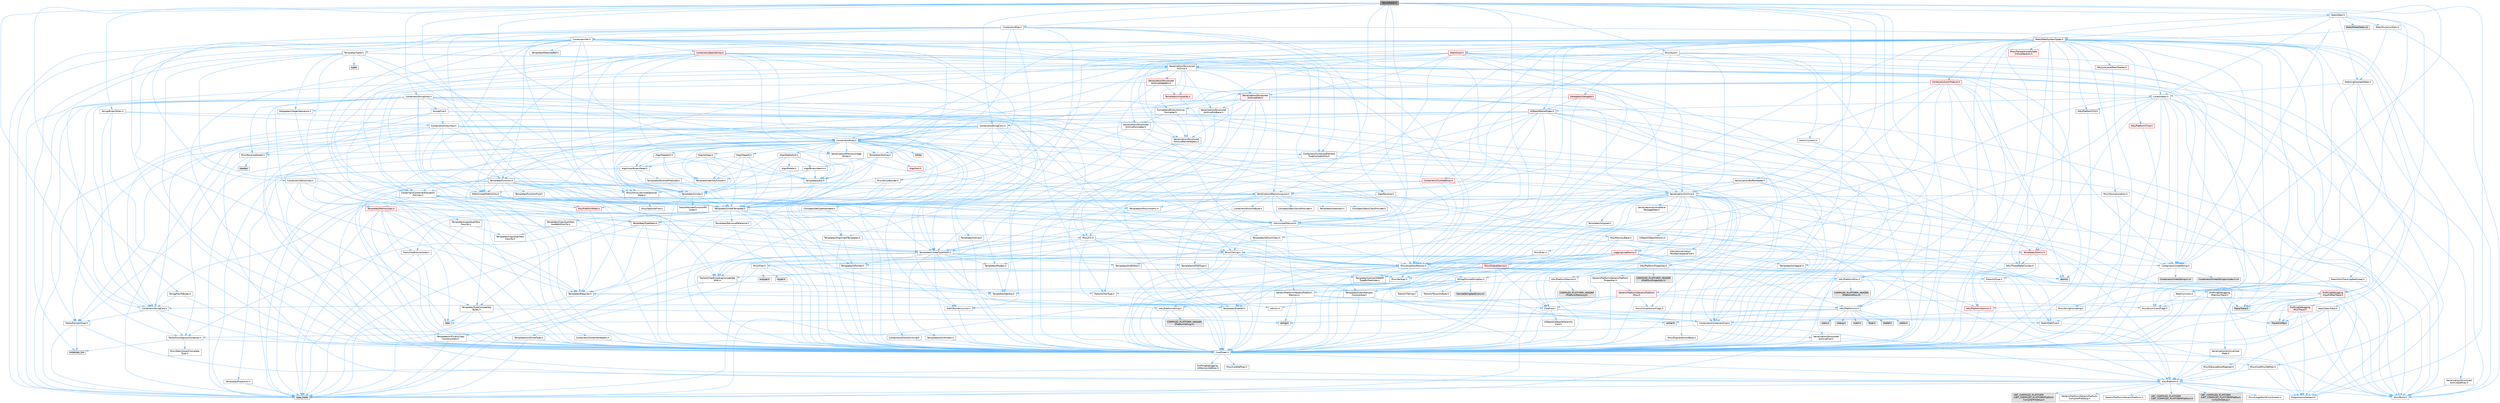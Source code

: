 digraph "SecureHash.h"
{
 // INTERACTIVE_SVG=YES
 // LATEX_PDF_SIZE
  bgcolor="transparent";
  edge [fontname=Helvetica,fontsize=10,labelfontname=Helvetica,labelfontsize=10];
  node [fontname=Helvetica,fontsize=10,shape=box,height=0.2,width=0.4];
  Node1 [id="Node000001",label="SecureHash.h",height=0.2,width=0.4,color="gray40", fillcolor="grey60", style="filled", fontcolor="black",tooltip=" "];
  Node1 -> Node2 [id="edge1_Node000001_Node000002",color="steelblue1",style="solid",tooltip=" "];
  Node2 [id="Node000002",label="Containers/Array.h",height=0.2,width=0.4,color="grey40", fillcolor="white", style="filled",URL="$df/dd0/Array_8h.html",tooltip=" "];
  Node2 -> Node3 [id="edge2_Node000002_Node000003",color="steelblue1",style="solid",tooltip=" "];
  Node3 [id="Node000003",label="CoreTypes.h",height=0.2,width=0.4,color="grey40", fillcolor="white", style="filled",URL="$dc/dec/CoreTypes_8h.html",tooltip=" "];
  Node3 -> Node4 [id="edge3_Node000003_Node000004",color="steelblue1",style="solid",tooltip=" "];
  Node4 [id="Node000004",label="HAL/Platform.h",height=0.2,width=0.4,color="grey40", fillcolor="white", style="filled",URL="$d9/dd0/Platform_8h.html",tooltip=" "];
  Node4 -> Node5 [id="edge4_Node000004_Node000005",color="steelblue1",style="solid",tooltip=" "];
  Node5 [id="Node000005",label="Misc/Build.h",height=0.2,width=0.4,color="grey40", fillcolor="white", style="filled",URL="$d3/dbb/Build_8h.html",tooltip=" "];
  Node4 -> Node6 [id="edge5_Node000004_Node000006",color="steelblue1",style="solid",tooltip=" "];
  Node6 [id="Node000006",label="Misc/LargeWorldCoordinates.h",height=0.2,width=0.4,color="grey40", fillcolor="white", style="filled",URL="$d2/dcb/LargeWorldCoordinates_8h.html",tooltip=" "];
  Node4 -> Node7 [id="edge6_Node000004_Node000007",color="steelblue1",style="solid",tooltip=" "];
  Node7 [id="Node000007",label="type_traits",height=0.2,width=0.4,color="grey60", fillcolor="#E0E0E0", style="filled",tooltip=" "];
  Node4 -> Node8 [id="edge7_Node000004_Node000008",color="steelblue1",style="solid",tooltip=" "];
  Node8 [id="Node000008",label="PreprocessorHelpers.h",height=0.2,width=0.4,color="grey40", fillcolor="white", style="filled",URL="$db/ddb/PreprocessorHelpers_8h.html",tooltip=" "];
  Node4 -> Node9 [id="edge8_Node000004_Node000009",color="steelblue1",style="solid",tooltip=" "];
  Node9 [id="Node000009",label="UBT_COMPILED_PLATFORM\l/UBT_COMPILED_PLATFORMPlatform\lCompilerPreSetup.h",height=0.2,width=0.4,color="grey60", fillcolor="#E0E0E0", style="filled",tooltip=" "];
  Node4 -> Node10 [id="edge9_Node000004_Node000010",color="steelblue1",style="solid",tooltip=" "];
  Node10 [id="Node000010",label="GenericPlatform/GenericPlatform\lCompilerPreSetup.h",height=0.2,width=0.4,color="grey40", fillcolor="white", style="filled",URL="$d9/dc8/GenericPlatformCompilerPreSetup_8h.html",tooltip=" "];
  Node4 -> Node11 [id="edge10_Node000004_Node000011",color="steelblue1",style="solid",tooltip=" "];
  Node11 [id="Node000011",label="GenericPlatform/GenericPlatform.h",height=0.2,width=0.4,color="grey40", fillcolor="white", style="filled",URL="$d6/d84/GenericPlatform_8h.html",tooltip=" "];
  Node4 -> Node12 [id="edge11_Node000004_Node000012",color="steelblue1",style="solid",tooltip=" "];
  Node12 [id="Node000012",label="UBT_COMPILED_PLATFORM\l/UBT_COMPILED_PLATFORMPlatform.h",height=0.2,width=0.4,color="grey60", fillcolor="#E0E0E0", style="filled",tooltip=" "];
  Node4 -> Node13 [id="edge12_Node000004_Node000013",color="steelblue1",style="solid",tooltip=" "];
  Node13 [id="Node000013",label="UBT_COMPILED_PLATFORM\l/UBT_COMPILED_PLATFORMPlatform\lCompilerSetup.h",height=0.2,width=0.4,color="grey60", fillcolor="#E0E0E0", style="filled",tooltip=" "];
  Node3 -> Node14 [id="edge13_Node000003_Node000014",color="steelblue1",style="solid",tooltip=" "];
  Node14 [id="Node000014",label="ProfilingDebugging\l/UMemoryDefines.h",height=0.2,width=0.4,color="grey40", fillcolor="white", style="filled",URL="$d2/da2/UMemoryDefines_8h.html",tooltip=" "];
  Node3 -> Node15 [id="edge14_Node000003_Node000015",color="steelblue1",style="solid",tooltip=" "];
  Node15 [id="Node000015",label="Misc/CoreMiscDefines.h",height=0.2,width=0.4,color="grey40", fillcolor="white", style="filled",URL="$da/d38/CoreMiscDefines_8h.html",tooltip=" "];
  Node15 -> Node4 [id="edge15_Node000015_Node000004",color="steelblue1",style="solid",tooltip=" "];
  Node15 -> Node8 [id="edge16_Node000015_Node000008",color="steelblue1",style="solid",tooltip=" "];
  Node3 -> Node16 [id="edge17_Node000003_Node000016",color="steelblue1",style="solid",tooltip=" "];
  Node16 [id="Node000016",label="Misc/CoreDefines.h",height=0.2,width=0.4,color="grey40", fillcolor="white", style="filled",URL="$d3/dd2/CoreDefines_8h.html",tooltip=" "];
  Node2 -> Node17 [id="edge18_Node000002_Node000017",color="steelblue1",style="solid",tooltip=" "];
  Node17 [id="Node000017",label="Misc/AssertionMacros.h",height=0.2,width=0.4,color="grey40", fillcolor="white", style="filled",URL="$d0/dfa/AssertionMacros_8h.html",tooltip=" "];
  Node17 -> Node3 [id="edge19_Node000017_Node000003",color="steelblue1",style="solid",tooltip=" "];
  Node17 -> Node4 [id="edge20_Node000017_Node000004",color="steelblue1",style="solid",tooltip=" "];
  Node17 -> Node18 [id="edge21_Node000017_Node000018",color="steelblue1",style="solid",tooltip=" "];
  Node18 [id="Node000018",label="HAL/PlatformMisc.h",height=0.2,width=0.4,color="grey40", fillcolor="white", style="filled",URL="$d0/df5/PlatformMisc_8h.html",tooltip=" "];
  Node18 -> Node3 [id="edge22_Node000018_Node000003",color="steelblue1",style="solid",tooltip=" "];
  Node18 -> Node19 [id="edge23_Node000018_Node000019",color="steelblue1",style="solid",tooltip=" "];
  Node19 [id="Node000019",label="GenericPlatform/GenericPlatform\lMisc.h",height=0.2,width=0.4,color="red", fillcolor="#FFF0F0", style="filled",URL="$db/d9a/GenericPlatformMisc_8h.html",tooltip=" "];
  Node19 -> Node20 [id="edge24_Node000019_Node000020",color="steelblue1",style="solid",tooltip=" "];
  Node20 [id="Node000020",label="Containers/StringFwd.h",height=0.2,width=0.4,color="grey40", fillcolor="white", style="filled",URL="$df/d37/StringFwd_8h.html",tooltip=" "];
  Node20 -> Node3 [id="edge25_Node000020_Node000003",color="steelblue1",style="solid",tooltip=" "];
  Node20 -> Node21 [id="edge26_Node000020_Node000021",color="steelblue1",style="solid",tooltip=" "];
  Node21 [id="Node000021",label="Traits/ElementType.h",height=0.2,width=0.4,color="grey40", fillcolor="white", style="filled",URL="$d5/d4f/ElementType_8h.html",tooltip=" "];
  Node21 -> Node4 [id="edge27_Node000021_Node000004",color="steelblue1",style="solid",tooltip=" "];
  Node21 -> Node22 [id="edge28_Node000021_Node000022",color="steelblue1",style="solid",tooltip=" "];
  Node22 [id="Node000022",label="initializer_list",height=0.2,width=0.4,color="grey60", fillcolor="#E0E0E0", style="filled",tooltip=" "];
  Node21 -> Node7 [id="edge29_Node000021_Node000007",color="steelblue1",style="solid",tooltip=" "];
  Node20 -> Node23 [id="edge30_Node000020_Node000023",color="steelblue1",style="solid",tooltip=" "];
  Node23 [id="Node000023",label="Traits/IsContiguousContainer.h",height=0.2,width=0.4,color="grey40", fillcolor="white", style="filled",URL="$d5/d3c/IsContiguousContainer_8h.html",tooltip=" "];
  Node23 -> Node3 [id="edge31_Node000023_Node000003",color="steelblue1",style="solid",tooltip=" "];
  Node23 -> Node24 [id="edge32_Node000023_Node000024",color="steelblue1",style="solid",tooltip=" "];
  Node24 [id="Node000024",label="Misc/StaticAssertComplete\lType.h",height=0.2,width=0.4,color="grey40", fillcolor="white", style="filled",URL="$d5/d4e/StaticAssertCompleteType_8h.html",tooltip=" "];
  Node23 -> Node22 [id="edge33_Node000023_Node000022",color="steelblue1",style="solid",tooltip=" "];
  Node19 -> Node25 [id="edge34_Node000019_Node000025",color="steelblue1",style="solid",tooltip=" "];
  Node25 [id="Node000025",label="CoreFwd.h",height=0.2,width=0.4,color="grey40", fillcolor="white", style="filled",URL="$d1/d1e/CoreFwd_8h.html",tooltip=" "];
  Node25 -> Node3 [id="edge35_Node000025_Node000003",color="steelblue1",style="solid",tooltip=" "];
  Node25 -> Node26 [id="edge36_Node000025_Node000026",color="steelblue1",style="solid",tooltip=" "];
  Node26 [id="Node000026",label="Containers/ContainersFwd.h",height=0.2,width=0.4,color="grey40", fillcolor="white", style="filled",URL="$d4/d0a/ContainersFwd_8h.html",tooltip=" "];
  Node26 -> Node4 [id="edge37_Node000026_Node000004",color="steelblue1",style="solid",tooltip=" "];
  Node26 -> Node3 [id="edge38_Node000026_Node000003",color="steelblue1",style="solid",tooltip=" "];
  Node26 -> Node23 [id="edge39_Node000026_Node000023",color="steelblue1",style="solid",tooltip=" "];
  Node25 -> Node27 [id="edge40_Node000025_Node000027",color="steelblue1",style="solid",tooltip=" "];
  Node27 [id="Node000027",label="Math/MathFwd.h",height=0.2,width=0.4,color="grey40", fillcolor="white", style="filled",URL="$d2/d10/MathFwd_8h.html",tooltip=" "];
  Node27 -> Node4 [id="edge41_Node000027_Node000004",color="steelblue1",style="solid",tooltip=" "];
  Node25 -> Node28 [id="edge42_Node000025_Node000028",color="steelblue1",style="solid",tooltip=" "];
  Node28 [id="Node000028",label="UObject/UObjectHierarchy\lFwd.h",height=0.2,width=0.4,color="grey40", fillcolor="white", style="filled",URL="$d3/d13/UObjectHierarchyFwd_8h.html",tooltip=" "];
  Node19 -> Node3 [id="edge43_Node000019_Node000003",color="steelblue1",style="solid",tooltip=" "];
  Node19 -> Node30 [id="edge44_Node000019_Node000030",color="steelblue1",style="solid",tooltip=" "];
  Node30 [id="Node000030",label="HAL/PlatformCrt.h",height=0.2,width=0.4,color="grey40", fillcolor="white", style="filled",URL="$d8/d75/PlatformCrt_8h.html",tooltip=" "];
  Node30 -> Node31 [id="edge45_Node000030_Node000031",color="steelblue1",style="solid",tooltip=" "];
  Node31 [id="Node000031",label="new",height=0.2,width=0.4,color="grey60", fillcolor="#E0E0E0", style="filled",tooltip=" "];
  Node30 -> Node32 [id="edge46_Node000030_Node000032",color="steelblue1",style="solid",tooltip=" "];
  Node32 [id="Node000032",label="wchar.h",height=0.2,width=0.4,color="grey60", fillcolor="#E0E0E0", style="filled",tooltip=" "];
  Node30 -> Node33 [id="edge47_Node000030_Node000033",color="steelblue1",style="solid",tooltip=" "];
  Node33 [id="Node000033",label="stddef.h",height=0.2,width=0.4,color="grey60", fillcolor="#E0E0E0", style="filled",tooltip=" "];
  Node30 -> Node34 [id="edge48_Node000030_Node000034",color="steelblue1",style="solid",tooltip=" "];
  Node34 [id="Node000034",label="stdlib.h",height=0.2,width=0.4,color="grey60", fillcolor="#E0E0E0", style="filled",tooltip=" "];
  Node30 -> Node35 [id="edge49_Node000030_Node000035",color="steelblue1",style="solid",tooltip=" "];
  Node35 [id="Node000035",label="stdio.h",height=0.2,width=0.4,color="grey60", fillcolor="#E0E0E0", style="filled",tooltip=" "];
  Node30 -> Node36 [id="edge50_Node000030_Node000036",color="steelblue1",style="solid",tooltip=" "];
  Node36 [id="Node000036",label="stdarg.h",height=0.2,width=0.4,color="grey60", fillcolor="#E0E0E0", style="filled",tooltip=" "];
  Node30 -> Node37 [id="edge51_Node000030_Node000037",color="steelblue1",style="solid",tooltip=" "];
  Node37 [id="Node000037",label="math.h",height=0.2,width=0.4,color="grey60", fillcolor="#E0E0E0", style="filled",tooltip=" "];
  Node30 -> Node38 [id="edge52_Node000030_Node000038",color="steelblue1",style="solid",tooltip=" "];
  Node38 [id="Node000038",label="float.h",height=0.2,width=0.4,color="grey60", fillcolor="#E0E0E0", style="filled",tooltip=" "];
  Node30 -> Node39 [id="edge53_Node000030_Node000039",color="steelblue1",style="solid",tooltip=" "];
  Node39 [id="Node000039",label="string.h",height=0.2,width=0.4,color="grey60", fillcolor="#E0E0E0", style="filled",tooltip=" "];
  Node19 -> Node40 [id="edge54_Node000019_Node000040",color="steelblue1",style="solid",tooltip=" "];
  Node40 [id="Node000040",label="Math/NumericLimits.h",height=0.2,width=0.4,color="grey40", fillcolor="white", style="filled",URL="$df/d1b/NumericLimits_8h.html",tooltip=" "];
  Node40 -> Node3 [id="edge55_Node000040_Node000003",color="steelblue1",style="solid",tooltip=" "];
  Node19 -> Node41 [id="edge56_Node000019_Node000041",color="steelblue1",style="solid",tooltip=" "];
  Node41 [id="Node000041",label="Misc/CompressionFlags.h",height=0.2,width=0.4,color="grey40", fillcolor="white", style="filled",URL="$d9/d76/CompressionFlags_8h.html",tooltip=" "];
  Node19 -> Node42 [id="edge57_Node000019_Node000042",color="steelblue1",style="solid",tooltip=" "];
  Node42 [id="Node000042",label="Misc/EnumClassFlags.h",height=0.2,width=0.4,color="grey40", fillcolor="white", style="filled",URL="$d8/de7/EnumClassFlags_8h.html",tooltip=" "];
  Node18 -> Node45 [id="edge58_Node000018_Node000045",color="steelblue1",style="solid",tooltip=" "];
  Node45 [id="Node000045",label="COMPILED_PLATFORM_HEADER\l(PlatformMisc.h)",height=0.2,width=0.4,color="grey60", fillcolor="#E0E0E0", style="filled",tooltip=" "];
  Node18 -> Node46 [id="edge59_Node000018_Node000046",color="steelblue1",style="solid",tooltip=" "];
  Node46 [id="Node000046",label="ProfilingDebugging\l/CpuProfilerTrace.h",height=0.2,width=0.4,color="red", fillcolor="#FFF0F0", style="filled",URL="$da/dcb/CpuProfilerTrace_8h.html",tooltip=" "];
  Node46 -> Node3 [id="edge60_Node000046_Node000003",color="steelblue1",style="solid",tooltip=" "];
  Node46 -> Node26 [id="edge61_Node000046_Node000026",color="steelblue1",style="solid",tooltip=" "];
  Node46 -> Node47 [id="edge62_Node000046_Node000047",color="steelblue1",style="solid",tooltip=" "];
  Node47 [id="Node000047",label="HAL/PlatformAtomics.h",height=0.2,width=0.4,color="red", fillcolor="#FFF0F0", style="filled",URL="$d3/d36/PlatformAtomics_8h.html",tooltip=" "];
  Node47 -> Node3 [id="edge63_Node000047_Node000003",color="steelblue1",style="solid",tooltip=" "];
  Node46 -> Node8 [id="edge64_Node000046_Node000008",color="steelblue1",style="solid",tooltip=" "];
  Node46 -> Node5 [id="edge65_Node000046_Node000005",color="steelblue1",style="solid",tooltip=" "];
  Node46 -> Node50 [id="edge66_Node000046_Node000050",color="steelblue1",style="solid",tooltip=" "];
  Node50 [id="Node000050",label="Trace/Config.h",height=0.2,width=0.4,color="grey60", fillcolor="#E0E0E0", style="filled",tooltip=" "];
  Node46 -> Node53 [id="edge67_Node000046_Node000053",color="steelblue1",style="solid",tooltip=" "];
  Node53 [id="Node000053",label="Trace/Trace.h",height=0.2,width=0.4,color="grey60", fillcolor="#E0E0E0", style="filled",tooltip=" "];
  Node17 -> Node8 [id="edge68_Node000017_Node000008",color="steelblue1",style="solid",tooltip=" "];
  Node17 -> Node54 [id="edge69_Node000017_Node000054",color="steelblue1",style="solid",tooltip=" "];
  Node54 [id="Node000054",label="Templates/EnableIf.h",height=0.2,width=0.4,color="grey40", fillcolor="white", style="filled",URL="$d7/d60/EnableIf_8h.html",tooltip=" "];
  Node54 -> Node3 [id="edge70_Node000054_Node000003",color="steelblue1",style="solid",tooltip=" "];
  Node17 -> Node55 [id="edge71_Node000017_Node000055",color="steelblue1",style="solid",tooltip=" "];
  Node55 [id="Node000055",label="Templates/IsArrayOrRefOf\lTypeByPredicate.h",height=0.2,width=0.4,color="grey40", fillcolor="white", style="filled",URL="$d6/da1/IsArrayOrRefOfTypeByPredicate_8h.html",tooltip=" "];
  Node55 -> Node3 [id="edge72_Node000055_Node000003",color="steelblue1",style="solid",tooltip=" "];
  Node17 -> Node56 [id="edge73_Node000017_Node000056",color="steelblue1",style="solid",tooltip=" "];
  Node56 [id="Node000056",label="Templates/IsValidVariadic\lFunctionArg.h",height=0.2,width=0.4,color="grey40", fillcolor="white", style="filled",URL="$d0/dc8/IsValidVariadicFunctionArg_8h.html",tooltip=" "];
  Node56 -> Node3 [id="edge74_Node000056_Node000003",color="steelblue1",style="solid",tooltip=" "];
  Node56 -> Node57 [id="edge75_Node000056_Node000057",color="steelblue1",style="solid",tooltip=" "];
  Node57 [id="Node000057",label="IsEnum.h",height=0.2,width=0.4,color="grey40", fillcolor="white", style="filled",URL="$d4/de5/IsEnum_8h.html",tooltip=" "];
  Node56 -> Node7 [id="edge76_Node000056_Node000007",color="steelblue1",style="solid",tooltip=" "];
  Node17 -> Node58 [id="edge77_Node000017_Node000058",color="steelblue1",style="solid",tooltip=" "];
  Node58 [id="Node000058",label="Traits/IsCharEncodingCompatible\lWith.h",height=0.2,width=0.4,color="grey40", fillcolor="white", style="filled",URL="$df/dd1/IsCharEncodingCompatibleWith_8h.html",tooltip=" "];
  Node58 -> Node7 [id="edge78_Node000058_Node000007",color="steelblue1",style="solid",tooltip=" "];
  Node58 -> Node59 [id="edge79_Node000058_Node000059",color="steelblue1",style="solid",tooltip=" "];
  Node59 [id="Node000059",label="Traits/IsCharType.h",height=0.2,width=0.4,color="grey40", fillcolor="white", style="filled",URL="$db/d51/IsCharType_8h.html",tooltip=" "];
  Node59 -> Node3 [id="edge80_Node000059_Node000003",color="steelblue1",style="solid",tooltip=" "];
  Node17 -> Node60 [id="edge81_Node000017_Node000060",color="steelblue1",style="solid",tooltip=" "];
  Node60 [id="Node000060",label="Misc/VarArgs.h",height=0.2,width=0.4,color="grey40", fillcolor="white", style="filled",URL="$d5/d6f/VarArgs_8h.html",tooltip=" "];
  Node60 -> Node3 [id="edge82_Node000060_Node000003",color="steelblue1",style="solid",tooltip=" "];
  Node17 -> Node61 [id="edge83_Node000017_Node000061",color="steelblue1",style="solid",tooltip=" "];
  Node61 [id="Node000061",label="String/FormatStringSan.h",height=0.2,width=0.4,color="grey40", fillcolor="white", style="filled",URL="$d3/d8b/FormatStringSan_8h.html",tooltip=" "];
  Node61 -> Node7 [id="edge84_Node000061_Node000007",color="steelblue1",style="solid",tooltip=" "];
  Node61 -> Node3 [id="edge85_Node000061_Node000003",color="steelblue1",style="solid",tooltip=" "];
  Node61 -> Node62 [id="edge86_Node000061_Node000062",color="steelblue1",style="solid",tooltip=" "];
  Node62 [id="Node000062",label="Templates/Requires.h",height=0.2,width=0.4,color="grey40", fillcolor="white", style="filled",URL="$dc/d96/Requires_8h.html",tooltip=" "];
  Node62 -> Node54 [id="edge87_Node000062_Node000054",color="steelblue1",style="solid",tooltip=" "];
  Node62 -> Node7 [id="edge88_Node000062_Node000007",color="steelblue1",style="solid",tooltip=" "];
  Node61 -> Node63 [id="edge89_Node000061_Node000063",color="steelblue1",style="solid",tooltip=" "];
  Node63 [id="Node000063",label="Templates/Identity.h",height=0.2,width=0.4,color="grey40", fillcolor="white", style="filled",URL="$d0/dd5/Identity_8h.html",tooltip=" "];
  Node61 -> Node56 [id="edge90_Node000061_Node000056",color="steelblue1",style="solid",tooltip=" "];
  Node61 -> Node59 [id="edge91_Node000061_Node000059",color="steelblue1",style="solid",tooltip=" "];
  Node61 -> Node64 [id="edge92_Node000061_Node000064",color="steelblue1",style="solid",tooltip=" "];
  Node64 [id="Node000064",label="Traits/IsTEnumAsByte.h",height=0.2,width=0.4,color="grey40", fillcolor="white", style="filled",URL="$d1/de6/IsTEnumAsByte_8h.html",tooltip=" "];
  Node61 -> Node65 [id="edge93_Node000061_Node000065",color="steelblue1",style="solid",tooltip=" "];
  Node65 [id="Node000065",label="Traits/IsTString.h",height=0.2,width=0.4,color="grey40", fillcolor="white", style="filled",URL="$d0/df8/IsTString_8h.html",tooltip=" "];
  Node65 -> Node26 [id="edge94_Node000065_Node000026",color="steelblue1",style="solid",tooltip=" "];
  Node61 -> Node26 [id="edge95_Node000061_Node000026",color="steelblue1",style="solid",tooltip=" "];
  Node61 -> Node66 [id="edge96_Node000061_Node000066",color="steelblue1",style="solid",tooltip=" "];
  Node66 [id="Node000066",label="FormatStringSanErrors.inl",height=0.2,width=0.4,color="grey60", fillcolor="#E0E0E0", style="filled",tooltip=" "];
  Node17 -> Node67 [id="edge97_Node000017_Node000067",color="steelblue1",style="solid",tooltip=" "];
  Node67 [id="Node000067",label="atomic",height=0.2,width=0.4,color="grey60", fillcolor="#E0E0E0", style="filled",tooltip=" "];
  Node2 -> Node68 [id="edge98_Node000002_Node000068",color="steelblue1",style="solid",tooltip=" "];
  Node68 [id="Node000068",label="Misc/IntrusiveUnsetOptional\lState.h",height=0.2,width=0.4,color="grey40", fillcolor="white", style="filled",URL="$d2/d0a/IntrusiveUnsetOptionalState_8h.html",tooltip=" "];
  Node68 -> Node69 [id="edge99_Node000068_Node000069",color="steelblue1",style="solid",tooltip=" "];
  Node69 [id="Node000069",label="Misc/OptionalFwd.h",height=0.2,width=0.4,color="grey40", fillcolor="white", style="filled",URL="$dc/d50/OptionalFwd_8h.html",tooltip=" "];
  Node2 -> Node70 [id="edge100_Node000002_Node000070",color="steelblue1",style="solid",tooltip=" "];
  Node70 [id="Node000070",label="Misc/ReverseIterate.h",height=0.2,width=0.4,color="grey40", fillcolor="white", style="filled",URL="$db/de3/ReverseIterate_8h.html",tooltip=" "];
  Node70 -> Node4 [id="edge101_Node000070_Node000004",color="steelblue1",style="solid",tooltip=" "];
  Node70 -> Node71 [id="edge102_Node000070_Node000071",color="steelblue1",style="solid",tooltip=" "];
  Node71 [id="Node000071",label="iterator",height=0.2,width=0.4,color="grey60", fillcolor="#E0E0E0", style="filled",tooltip=" "];
  Node2 -> Node72 [id="edge103_Node000002_Node000072",color="steelblue1",style="solid",tooltip=" "];
  Node72 [id="Node000072",label="HAL/UnrealMemory.h",height=0.2,width=0.4,color="grey40", fillcolor="white", style="filled",URL="$d9/d96/UnrealMemory_8h.html",tooltip=" "];
  Node72 -> Node3 [id="edge104_Node000072_Node000003",color="steelblue1",style="solid",tooltip=" "];
  Node72 -> Node73 [id="edge105_Node000072_Node000073",color="steelblue1",style="solid",tooltip=" "];
  Node73 [id="Node000073",label="GenericPlatform/GenericPlatform\lMemory.h",height=0.2,width=0.4,color="grey40", fillcolor="white", style="filled",URL="$dd/d22/GenericPlatformMemory_8h.html",tooltip=" "];
  Node73 -> Node25 [id="edge106_Node000073_Node000025",color="steelblue1",style="solid",tooltip=" "];
  Node73 -> Node3 [id="edge107_Node000073_Node000003",color="steelblue1",style="solid",tooltip=" "];
  Node73 -> Node74 [id="edge108_Node000073_Node000074",color="steelblue1",style="solid",tooltip=" "];
  Node74 [id="Node000074",label="HAL/PlatformString.h",height=0.2,width=0.4,color="grey40", fillcolor="white", style="filled",URL="$db/db5/PlatformString_8h.html",tooltip=" "];
  Node74 -> Node3 [id="edge109_Node000074_Node000003",color="steelblue1",style="solid",tooltip=" "];
  Node74 -> Node75 [id="edge110_Node000074_Node000075",color="steelblue1",style="solid",tooltip=" "];
  Node75 [id="Node000075",label="COMPILED_PLATFORM_HEADER\l(PlatformString.h)",height=0.2,width=0.4,color="grey60", fillcolor="#E0E0E0", style="filled",tooltip=" "];
  Node73 -> Node39 [id="edge111_Node000073_Node000039",color="steelblue1",style="solid",tooltip=" "];
  Node73 -> Node32 [id="edge112_Node000073_Node000032",color="steelblue1",style="solid",tooltip=" "];
  Node72 -> Node76 [id="edge113_Node000072_Node000076",color="steelblue1",style="solid",tooltip=" "];
  Node76 [id="Node000076",label="HAL/MemoryBase.h",height=0.2,width=0.4,color="grey40", fillcolor="white", style="filled",URL="$d6/d9f/MemoryBase_8h.html",tooltip=" "];
  Node76 -> Node3 [id="edge114_Node000076_Node000003",color="steelblue1",style="solid",tooltip=" "];
  Node76 -> Node47 [id="edge115_Node000076_Node000047",color="steelblue1",style="solid",tooltip=" "];
  Node76 -> Node30 [id="edge116_Node000076_Node000030",color="steelblue1",style="solid",tooltip=" "];
  Node76 -> Node77 [id="edge117_Node000076_Node000077",color="steelblue1",style="solid",tooltip=" "];
  Node77 [id="Node000077",label="Misc/Exec.h",height=0.2,width=0.4,color="grey40", fillcolor="white", style="filled",URL="$de/ddb/Exec_8h.html",tooltip=" "];
  Node77 -> Node3 [id="edge118_Node000077_Node000003",color="steelblue1",style="solid",tooltip=" "];
  Node77 -> Node17 [id="edge119_Node000077_Node000017",color="steelblue1",style="solid",tooltip=" "];
  Node76 -> Node78 [id="edge120_Node000076_Node000078",color="steelblue1",style="solid",tooltip=" "];
  Node78 [id="Node000078",label="Misc/OutputDevice.h",height=0.2,width=0.4,color="red", fillcolor="#FFF0F0", style="filled",URL="$d7/d32/OutputDevice_8h.html",tooltip=" "];
  Node78 -> Node25 [id="edge121_Node000078_Node000025",color="steelblue1",style="solid",tooltip=" "];
  Node78 -> Node3 [id="edge122_Node000078_Node000003",color="steelblue1",style="solid",tooltip=" "];
  Node78 -> Node60 [id="edge123_Node000078_Node000060",color="steelblue1",style="solid",tooltip=" "];
  Node78 -> Node55 [id="edge124_Node000078_Node000055",color="steelblue1",style="solid",tooltip=" "];
  Node78 -> Node56 [id="edge125_Node000078_Node000056",color="steelblue1",style="solid",tooltip=" "];
  Node78 -> Node58 [id="edge126_Node000078_Node000058",color="steelblue1",style="solid",tooltip=" "];
  Node76 -> Node80 [id="edge127_Node000076_Node000080",color="steelblue1",style="solid",tooltip=" "];
  Node80 [id="Node000080",label="Templates/Atomic.h",height=0.2,width=0.4,color="red", fillcolor="#FFF0F0", style="filled",URL="$d3/d91/Atomic_8h.html",tooltip=" "];
  Node80 -> Node81 [id="edge128_Node000080_Node000081",color="steelblue1",style="solid",tooltip=" "];
  Node81 [id="Node000081",label="HAL/ThreadSafeCounter.h",height=0.2,width=0.4,color="grey40", fillcolor="white", style="filled",URL="$dc/dc9/ThreadSafeCounter_8h.html",tooltip=" "];
  Node81 -> Node3 [id="edge129_Node000081_Node000003",color="steelblue1",style="solid",tooltip=" "];
  Node81 -> Node47 [id="edge130_Node000081_Node000047",color="steelblue1",style="solid",tooltip=" "];
  Node80 -> Node83 [id="edge131_Node000080_Node000083",color="steelblue1",style="solid",tooltip=" "];
  Node83 [id="Node000083",label="Templates/IsIntegral.h",height=0.2,width=0.4,color="grey40", fillcolor="white", style="filled",URL="$da/d64/IsIntegral_8h.html",tooltip=" "];
  Node83 -> Node3 [id="edge132_Node000083_Node000003",color="steelblue1",style="solid",tooltip=" "];
  Node80 -> Node88 [id="edge133_Node000080_Node000088",color="steelblue1",style="solid",tooltip=" "];
  Node88 [id="Node000088",label="Traits/IntType.h",height=0.2,width=0.4,color="grey40", fillcolor="white", style="filled",URL="$d7/deb/IntType_8h.html",tooltip=" "];
  Node88 -> Node4 [id="edge134_Node000088_Node000004",color="steelblue1",style="solid",tooltip=" "];
  Node80 -> Node67 [id="edge135_Node000080_Node000067",color="steelblue1",style="solid",tooltip=" "];
  Node72 -> Node89 [id="edge136_Node000072_Node000089",color="steelblue1",style="solid",tooltip=" "];
  Node89 [id="Node000089",label="HAL/PlatformMemory.h",height=0.2,width=0.4,color="grey40", fillcolor="white", style="filled",URL="$de/d68/PlatformMemory_8h.html",tooltip=" "];
  Node89 -> Node3 [id="edge137_Node000089_Node000003",color="steelblue1",style="solid",tooltip=" "];
  Node89 -> Node73 [id="edge138_Node000089_Node000073",color="steelblue1",style="solid",tooltip=" "];
  Node89 -> Node90 [id="edge139_Node000089_Node000090",color="steelblue1",style="solid",tooltip=" "];
  Node90 [id="Node000090",label="COMPILED_PLATFORM_HEADER\l(PlatformMemory.h)",height=0.2,width=0.4,color="grey60", fillcolor="#E0E0E0", style="filled",tooltip=" "];
  Node72 -> Node91 [id="edge140_Node000072_Node000091",color="steelblue1",style="solid",tooltip=" "];
  Node91 [id="Node000091",label="ProfilingDebugging\l/MemoryTrace.h",height=0.2,width=0.4,color="grey40", fillcolor="white", style="filled",URL="$da/dd7/MemoryTrace_8h.html",tooltip=" "];
  Node91 -> Node4 [id="edge141_Node000091_Node000004",color="steelblue1",style="solid",tooltip=" "];
  Node91 -> Node42 [id="edge142_Node000091_Node000042",color="steelblue1",style="solid",tooltip=" "];
  Node91 -> Node50 [id="edge143_Node000091_Node000050",color="steelblue1",style="solid",tooltip=" "];
  Node91 -> Node53 [id="edge144_Node000091_Node000053",color="steelblue1",style="solid",tooltip=" "];
  Node72 -> Node92 [id="edge145_Node000072_Node000092",color="steelblue1",style="solid",tooltip=" "];
  Node92 [id="Node000092",label="Templates/IsPointer.h",height=0.2,width=0.4,color="grey40", fillcolor="white", style="filled",URL="$d7/d05/IsPointer_8h.html",tooltip=" "];
  Node92 -> Node3 [id="edge146_Node000092_Node000003",color="steelblue1",style="solid",tooltip=" "];
  Node2 -> Node93 [id="edge147_Node000002_Node000093",color="steelblue1",style="solid",tooltip=" "];
  Node93 [id="Node000093",label="Templates/UnrealTypeTraits.h",height=0.2,width=0.4,color="grey40", fillcolor="white", style="filled",URL="$d2/d2d/UnrealTypeTraits_8h.html",tooltip=" "];
  Node93 -> Node3 [id="edge148_Node000093_Node000003",color="steelblue1",style="solid",tooltip=" "];
  Node93 -> Node92 [id="edge149_Node000093_Node000092",color="steelblue1",style="solid",tooltip=" "];
  Node93 -> Node17 [id="edge150_Node000093_Node000017",color="steelblue1",style="solid",tooltip=" "];
  Node93 -> Node85 [id="edge151_Node000093_Node000085",color="steelblue1",style="solid",tooltip=" "];
  Node85 [id="Node000085",label="Templates/AndOrNot.h",height=0.2,width=0.4,color="grey40", fillcolor="white", style="filled",URL="$db/d0a/AndOrNot_8h.html",tooltip=" "];
  Node85 -> Node3 [id="edge152_Node000085_Node000003",color="steelblue1",style="solid",tooltip=" "];
  Node93 -> Node54 [id="edge153_Node000093_Node000054",color="steelblue1",style="solid",tooltip=" "];
  Node93 -> Node94 [id="edge154_Node000093_Node000094",color="steelblue1",style="solid",tooltip=" "];
  Node94 [id="Node000094",label="Templates/IsArithmetic.h",height=0.2,width=0.4,color="grey40", fillcolor="white", style="filled",URL="$d2/d5d/IsArithmetic_8h.html",tooltip=" "];
  Node94 -> Node3 [id="edge155_Node000094_Node000003",color="steelblue1",style="solid",tooltip=" "];
  Node93 -> Node57 [id="edge156_Node000093_Node000057",color="steelblue1",style="solid",tooltip=" "];
  Node93 -> Node95 [id="edge157_Node000093_Node000095",color="steelblue1",style="solid",tooltip=" "];
  Node95 [id="Node000095",label="Templates/Models.h",height=0.2,width=0.4,color="grey40", fillcolor="white", style="filled",URL="$d3/d0c/Models_8h.html",tooltip=" "];
  Node95 -> Node63 [id="edge158_Node000095_Node000063",color="steelblue1",style="solid",tooltip=" "];
  Node93 -> Node96 [id="edge159_Node000093_Node000096",color="steelblue1",style="solid",tooltip=" "];
  Node96 [id="Node000096",label="Templates/IsPODType.h",height=0.2,width=0.4,color="grey40", fillcolor="white", style="filled",URL="$d7/db1/IsPODType_8h.html",tooltip=" "];
  Node96 -> Node3 [id="edge160_Node000096_Node000003",color="steelblue1",style="solid",tooltip=" "];
  Node93 -> Node97 [id="edge161_Node000093_Node000097",color="steelblue1",style="solid",tooltip=" "];
  Node97 [id="Node000097",label="Templates/IsUECoreType.h",height=0.2,width=0.4,color="grey40", fillcolor="white", style="filled",URL="$d1/db8/IsUECoreType_8h.html",tooltip=" "];
  Node97 -> Node3 [id="edge162_Node000097_Node000003",color="steelblue1",style="solid",tooltip=" "];
  Node97 -> Node7 [id="edge163_Node000097_Node000007",color="steelblue1",style="solid",tooltip=" "];
  Node93 -> Node86 [id="edge164_Node000093_Node000086",color="steelblue1",style="solid",tooltip=" "];
  Node86 [id="Node000086",label="Templates/IsTriviallyCopy\lConstructible.h",height=0.2,width=0.4,color="grey40", fillcolor="white", style="filled",URL="$d3/d78/IsTriviallyCopyConstructible_8h.html",tooltip=" "];
  Node86 -> Node3 [id="edge165_Node000086_Node000003",color="steelblue1",style="solid",tooltip=" "];
  Node86 -> Node7 [id="edge166_Node000086_Node000007",color="steelblue1",style="solid",tooltip=" "];
  Node2 -> Node98 [id="edge167_Node000002_Node000098",color="steelblue1",style="solid",tooltip=" "];
  Node98 [id="Node000098",label="Templates/UnrealTemplate.h",height=0.2,width=0.4,color="grey40", fillcolor="white", style="filled",URL="$d4/d24/UnrealTemplate_8h.html",tooltip=" "];
  Node98 -> Node3 [id="edge168_Node000098_Node000003",color="steelblue1",style="solid",tooltip=" "];
  Node98 -> Node92 [id="edge169_Node000098_Node000092",color="steelblue1",style="solid",tooltip=" "];
  Node98 -> Node72 [id="edge170_Node000098_Node000072",color="steelblue1",style="solid",tooltip=" "];
  Node98 -> Node99 [id="edge171_Node000098_Node000099",color="steelblue1",style="solid",tooltip=" "];
  Node99 [id="Node000099",label="Templates/CopyQualifiers\lAndRefsFromTo.h",height=0.2,width=0.4,color="grey40", fillcolor="white", style="filled",URL="$d3/db3/CopyQualifiersAndRefsFromTo_8h.html",tooltip=" "];
  Node99 -> Node100 [id="edge172_Node000099_Node000100",color="steelblue1",style="solid",tooltip=" "];
  Node100 [id="Node000100",label="Templates/CopyQualifiers\lFromTo.h",height=0.2,width=0.4,color="grey40", fillcolor="white", style="filled",URL="$d5/db4/CopyQualifiersFromTo_8h.html",tooltip=" "];
  Node98 -> Node93 [id="edge173_Node000098_Node000093",color="steelblue1",style="solid",tooltip=" "];
  Node98 -> Node101 [id="edge174_Node000098_Node000101",color="steelblue1",style="solid",tooltip=" "];
  Node101 [id="Node000101",label="Templates/RemoveReference.h",height=0.2,width=0.4,color="grey40", fillcolor="white", style="filled",URL="$da/dbe/RemoveReference_8h.html",tooltip=" "];
  Node101 -> Node3 [id="edge175_Node000101_Node000003",color="steelblue1",style="solid",tooltip=" "];
  Node98 -> Node62 [id="edge176_Node000098_Node000062",color="steelblue1",style="solid",tooltip=" "];
  Node98 -> Node102 [id="edge177_Node000098_Node000102",color="steelblue1",style="solid",tooltip=" "];
  Node102 [id="Node000102",label="Templates/TypeCompatible\lBytes.h",height=0.2,width=0.4,color="grey40", fillcolor="white", style="filled",URL="$df/d0a/TypeCompatibleBytes_8h.html",tooltip=" "];
  Node102 -> Node3 [id="edge178_Node000102_Node000003",color="steelblue1",style="solid",tooltip=" "];
  Node102 -> Node39 [id="edge179_Node000102_Node000039",color="steelblue1",style="solid",tooltip=" "];
  Node102 -> Node31 [id="edge180_Node000102_Node000031",color="steelblue1",style="solid",tooltip=" "];
  Node102 -> Node7 [id="edge181_Node000102_Node000007",color="steelblue1",style="solid",tooltip=" "];
  Node98 -> Node63 [id="edge182_Node000098_Node000063",color="steelblue1",style="solid",tooltip=" "];
  Node98 -> Node23 [id="edge183_Node000098_Node000023",color="steelblue1",style="solid",tooltip=" "];
  Node98 -> Node103 [id="edge184_Node000098_Node000103",color="steelblue1",style="solid",tooltip=" "];
  Node103 [id="Node000103",label="Traits/UseBitwiseSwap.h",height=0.2,width=0.4,color="grey40", fillcolor="white", style="filled",URL="$db/df3/UseBitwiseSwap_8h.html",tooltip=" "];
  Node103 -> Node3 [id="edge185_Node000103_Node000003",color="steelblue1",style="solid",tooltip=" "];
  Node103 -> Node7 [id="edge186_Node000103_Node000007",color="steelblue1",style="solid",tooltip=" "];
  Node98 -> Node7 [id="edge187_Node000098_Node000007",color="steelblue1",style="solid",tooltip=" "];
  Node2 -> Node104 [id="edge188_Node000002_Node000104",color="steelblue1",style="solid",tooltip=" "];
  Node104 [id="Node000104",label="Containers/AllowShrinking.h",height=0.2,width=0.4,color="grey40", fillcolor="white", style="filled",URL="$d7/d1a/AllowShrinking_8h.html",tooltip=" "];
  Node104 -> Node3 [id="edge189_Node000104_Node000003",color="steelblue1",style="solid",tooltip=" "];
  Node2 -> Node105 [id="edge190_Node000002_Node000105",color="steelblue1",style="solid",tooltip=" "];
  Node105 [id="Node000105",label="Containers/ContainerAllocation\lPolicies.h",height=0.2,width=0.4,color="grey40", fillcolor="white", style="filled",URL="$d7/dff/ContainerAllocationPolicies_8h.html",tooltip=" "];
  Node105 -> Node3 [id="edge191_Node000105_Node000003",color="steelblue1",style="solid",tooltip=" "];
  Node105 -> Node106 [id="edge192_Node000105_Node000106",color="steelblue1",style="solid",tooltip=" "];
  Node106 [id="Node000106",label="Containers/ContainerHelpers.h",height=0.2,width=0.4,color="grey40", fillcolor="white", style="filled",URL="$d7/d33/ContainerHelpers_8h.html",tooltip=" "];
  Node106 -> Node3 [id="edge193_Node000106_Node000003",color="steelblue1",style="solid",tooltip=" "];
  Node105 -> Node105 [id="edge194_Node000105_Node000105",color="steelblue1",style="solid",tooltip=" "];
  Node105 -> Node107 [id="edge195_Node000105_Node000107",color="steelblue1",style="solid",tooltip=" "];
  Node107 [id="Node000107",label="HAL/PlatformMath.h",height=0.2,width=0.4,color="red", fillcolor="#FFF0F0", style="filled",URL="$dc/d53/PlatformMath_8h.html",tooltip=" "];
  Node107 -> Node3 [id="edge196_Node000107_Node000003",color="steelblue1",style="solid",tooltip=" "];
  Node105 -> Node72 [id="edge197_Node000105_Node000072",color="steelblue1",style="solid",tooltip=" "];
  Node105 -> Node40 [id="edge198_Node000105_Node000040",color="steelblue1",style="solid",tooltip=" "];
  Node105 -> Node17 [id="edge199_Node000105_Node000017",color="steelblue1",style="solid",tooltip=" "];
  Node105 -> Node115 [id="edge200_Node000105_Node000115",color="steelblue1",style="solid",tooltip=" "];
  Node115 [id="Node000115",label="Templates/IsPolymorphic.h",height=0.2,width=0.4,color="grey40", fillcolor="white", style="filled",URL="$dc/d20/IsPolymorphic_8h.html",tooltip=" "];
  Node105 -> Node116 [id="edge201_Node000105_Node000116",color="steelblue1",style="solid",tooltip=" "];
  Node116 [id="Node000116",label="Templates/MemoryOps.h",height=0.2,width=0.4,color="red", fillcolor="#FFF0F0", style="filled",URL="$db/dea/MemoryOps_8h.html",tooltip=" "];
  Node116 -> Node3 [id="edge202_Node000116_Node000003",color="steelblue1",style="solid",tooltip=" "];
  Node116 -> Node72 [id="edge203_Node000116_Node000072",color="steelblue1",style="solid",tooltip=" "];
  Node116 -> Node86 [id="edge204_Node000116_Node000086",color="steelblue1",style="solid",tooltip=" "];
  Node116 -> Node62 [id="edge205_Node000116_Node000062",color="steelblue1",style="solid",tooltip=" "];
  Node116 -> Node93 [id="edge206_Node000116_Node000093",color="steelblue1",style="solid",tooltip=" "];
  Node116 -> Node103 [id="edge207_Node000116_Node000103",color="steelblue1",style="solid",tooltip=" "];
  Node116 -> Node31 [id="edge208_Node000116_Node000031",color="steelblue1",style="solid",tooltip=" "];
  Node116 -> Node7 [id="edge209_Node000116_Node000007",color="steelblue1",style="solid",tooltip=" "];
  Node105 -> Node102 [id="edge210_Node000105_Node000102",color="steelblue1",style="solid",tooltip=" "];
  Node105 -> Node7 [id="edge211_Node000105_Node000007",color="steelblue1",style="solid",tooltip=" "];
  Node2 -> Node117 [id="edge212_Node000002_Node000117",color="steelblue1",style="solid",tooltip=" "];
  Node117 [id="Node000117",label="Containers/ContainerElement\lTypeCompatibility.h",height=0.2,width=0.4,color="grey40", fillcolor="white", style="filled",URL="$df/ddf/ContainerElementTypeCompatibility_8h.html",tooltip=" "];
  Node117 -> Node3 [id="edge213_Node000117_Node000003",color="steelblue1",style="solid",tooltip=" "];
  Node117 -> Node93 [id="edge214_Node000117_Node000093",color="steelblue1",style="solid",tooltip=" "];
  Node2 -> Node118 [id="edge215_Node000002_Node000118",color="steelblue1",style="solid",tooltip=" "];
  Node118 [id="Node000118",label="Serialization/Archive.h",height=0.2,width=0.4,color="grey40", fillcolor="white", style="filled",URL="$d7/d3b/Archive_8h.html",tooltip=" "];
  Node118 -> Node25 [id="edge216_Node000118_Node000025",color="steelblue1",style="solid",tooltip=" "];
  Node118 -> Node3 [id="edge217_Node000118_Node000003",color="steelblue1",style="solid",tooltip=" "];
  Node118 -> Node119 [id="edge218_Node000118_Node000119",color="steelblue1",style="solid",tooltip=" "];
  Node119 [id="Node000119",label="HAL/PlatformProperties.h",height=0.2,width=0.4,color="grey40", fillcolor="white", style="filled",URL="$d9/db0/PlatformProperties_8h.html",tooltip=" "];
  Node119 -> Node3 [id="edge219_Node000119_Node000003",color="steelblue1",style="solid",tooltip=" "];
  Node119 -> Node120 [id="edge220_Node000119_Node000120",color="steelblue1",style="solid",tooltip=" "];
  Node120 [id="Node000120",label="GenericPlatform/GenericPlatform\lProperties.h",height=0.2,width=0.4,color="grey40", fillcolor="white", style="filled",URL="$d2/dcd/GenericPlatformProperties_8h.html",tooltip=" "];
  Node120 -> Node3 [id="edge221_Node000120_Node000003",color="steelblue1",style="solid",tooltip=" "];
  Node120 -> Node19 [id="edge222_Node000120_Node000019",color="steelblue1",style="solid",tooltip=" "];
  Node119 -> Node121 [id="edge223_Node000119_Node000121",color="steelblue1",style="solid",tooltip=" "];
  Node121 [id="Node000121",label="COMPILED_PLATFORM_HEADER\l(PlatformProperties.h)",height=0.2,width=0.4,color="grey60", fillcolor="#E0E0E0", style="filled",tooltip=" "];
  Node118 -> Node122 [id="edge224_Node000118_Node000122",color="steelblue1",style="solid",tooltip=" "];
  Node122 [id="Node000122",label="Internationalization\l/TextNamespaceFwd.h",height=0.2,width=0.4,color="grey40", fillcolor="white", style="filled",URL="$d8/d97/TextNamespaceFwd_8h.html",tooltip=" "];
  Node122 -> Node3 [id="edge225_Node000122_Node000003",color="steelblue1",style="solid",tooltip=" "];
  Node118 -> Node27 [id="edge226_Node000118_Node000027",color="steelblue1",style="solid",tooltip=" "];
  Node118 -> Node17 [id="edge227_Node000118_Node000017",color="steelblue1",style="solid",tooltip=" "];
  Node118 -> Node5 [id="edge228_Node000118_Node000005",color="steelblue1",style="solid",tooltip=" "];
  Node118 -> Node41 [id="edge229_Node000118_Node000041",color="steelblue1",style="solid",tooltip=" "];
  Node118 -> Node123 [id="edge230_Node000118_Node000123",color="steelblue1",style="solid",tooltip=" "];
  Node123 [id="Node000123",label="Misc/EngineVersionBase.h",height=0.2,width=0.4,color="grey40", fillcolor="white", style="filled",URL="$d5/d2b/EngineVersionBase_8h.html",tooltip=" "];
  Node123 -> Node3 [id="edge231_Node000123_Node000003",color="steelblue1",style="solid",tooltip=" "];
  Node118 -> Node60 [id="edge232_Node000118_Node000060",color="steelblue1",style="solid",tooltip=" "];
  Node118 -> Node124 [id="edge233_Node000118_Node000124",color="steelblue1",style="solid",tooltip=" "];
  Node124 [id="Node000124",label="Serialization/ArchiveCook\lData.h",height=0.2,width=0.4,color="grey40", fillcolor="white", style="filled",URL="$dc/db6/ArchiveCookData_8h.html",tooltip=" "];
  Node124 -> Node4 [id="edge234_Node000124_Node000004",color="steelblue1",style="solid",tooltip=" "];
  Node118 -> Node125 [id="edge235_Node000118_Node000125",color="steelblue1",style="solid",tooltip=" "];
  Node125 [id="Node000125",label="Serialization/ArchiveSave\lPackageData.h",height=0.2,width=0.4,color="grey40", fillcolor="white", style="filled",URL="$d1/d37/ArchiveSavePackageData_8h.html",tooltip=" "];
  Node118 -> Node54 [id="edge236_Node000118_Node000054",color="steelblue1",style="solid",tooltip=" "];
  Node118 -> Node55 [id="edge237_Node000118_Node000055",color="steelblue1",style="solid",tooltip=" "];
  Node118 -> Node126 [id="edge238_Node000118_Node000126",color="steelblue1",style="solid",tooltip=" "];
  Node126 [id="Node000126",label="Templates/IsEnumClass.h",height=0.2,width=0.4,color="grey40", fillcolor="white", style="filled",URL="$d7/d15/IsEnumClass_8h.html",tooltip=" "];
  Node126 -> Node3 [id="edge239_Node000126_Node000003",color="steelblue1",style="solid",tooltip=" "];
  Node126 -> Node85 [id="edge240_Node000126_Node000085",color="steelblue1",style="solid",tooltip=" "];
  Node118 -> Node112 [id="edge241_Node000118_Node000112",color="steelblue1",style="solid",tooltip=" "];
  Node112 [id="Node000112",label="Templates/IsSigned.h",height=0.2,width=0.4,color="grey40", fillcolor="white", style="filled",URL="$d8/dd8/IsSigned_8h.html",tooltip=" "];
  Node112 -> Node3 [id="edge242_Node000112_Node000003",color="steelblue1",style="solid",tooltip=" "];
  Node118 -> Node56 [id="edge243_Node000118_Node000056",color="steelblue1",style="solid",tooltip=" "];
  Node118 -> Node98 [id="edge244_Node000118_Node000098",color="steelblue1",style="solid",tooltip=" "];
  Node118 -> Node58 [id="edge245_Node000118_Node000058",color="steelblue1",style="solid",tooltip=" "];
  Node118 -> Node127 [id="edge246_Node000118_Node000127",color="steelblue1",style="solid",tooltip=" "];
  Node127 [id="Node000127",label="UObject/ObjectVersion.h",height=0.2,width=0.4,color="grey40", fillcolor="white", style="filled",URL="$da/d63/ObjectVersion_8h.html",tooltip=" "];
  Node127 -> Node3 [id="edge247_Node000127_Node000003",color="steelblue1",style="solid",tooltip=" "];
  Node2 -> Node128 [id="edge248_Node000002_Node000128",color="steelblue1",style="solid",tooltip=" "];
  Node128 [id="Node000128",label="Serialization/MemoryImage\lWriter.h",height=0.2,width=0.4,color="grey40", fillcolor="white", style="filled",URL="$d0/d08/MemoryImageWriter_8h.html",tooltip=" "];
  Node128 -> Node3 [id="edge249_Node000128_Node000003",color="steelblue1",style="solid",tooltip=" "];
  Node128 -> Node129 [id="edge250_Node000128_Node000129",color="steelblue1",style="solid",tooltip=" "];
  Node129 [id="Node000129",label="Serialization/MemoryLayout.h",height=0.2,width=0.4,color="grey40", fillcolor="white", style="filled",URL="$d7/d66/MemoryLayout_8h.html",tooltip=" "];
  Node129 -> Node130 [id="edge251_Node000129_Node000130",color="steelblue1",style="solid",tooltip=" "];
  Node130 [id="Node000130",label="Concepts/StaticClassProvider.h",height=0.2,width=0.4,color="grey40", fillcolor="white", style="filled",URL="$dd/d83/StaticClassProvider_8h.html",tooltip=" "];
  Node129 -> Node131 [id="edge252_Node000129_Node000131",color="steelblue1",style="solid",tooltip=" "];
  Node131 [id="Node000131",label="Concepts/StaticStructProvider.h",height=0.2,width=0.4,color="grey40", fillcolor="white", style="filled",URL="$d5/d77/StaticStructProvider_8h.html",tooltip=" "];
  Node129 -> Node132 [id="edge253_Node000129_Node000132",color="steelblue1",style="solid",tooltip=" "];
  Node132 [id="Node000132",label="Containers/EnumAsByte.h",height=0.2,width=0.4,color="grey40", fillcolor="white", style="filled",URL="$d6/d9a/EnumAsByte_8h.html",tooltip=" "];
  Node132 -> Node3 [id="edge254_Node000132_Node000003",color="steelblue1",style="solid",tooltip=" "];
  Node132 -> Node96 [id="edge255_Node000132_Node000096",color="steelblue1",style="solid",tooltip=" "];
  Node132 -> Node133 [id="edge256_Node000132_Node000133",color="steelblue1",style="solid",tooltip=" "];
  Node133 [id="Node000133",label="Templates/TypeHash.h",height=0.2,width=0.4,color="red", fillcolor="#FFF0F0", style="filled",URL="$d1/d62/TypeHash_8h.html",tooltip=" "];
  Node133 -> Node3 [id="edge257_Node000133_Node000003",color="steelblue1",style="solid",tooltip=" "];
  Node133 -> Node62 [id="edge258_Node000133_Node000062",color="steelblue1",style="solid",tooltip=" "];
  Node133 -> Node134 [id="edge259_Node000133_Node000134",color="steelblue1",style="solid",tooltip=" "];
  Node134 [id="Node000134",label="Misc/Crc.h",height=0.2,width=0.4,color="grey40", fillcolor="white", style="filled",URL="$d4/dd2/Crc_8h.html",tooltip=" "];
  Node134 -> Node3 [id="edge260_Node000134_Node000003",color="steelblue1",style="solid",tooltip=" "];
  Node134 -> Node74 [id="edge261_Node000134_Node000074",color="steelblue1",style="solid",tooltip=" "];
  Node134 -> Node17 [id="edge262_Node000134_Node000017",color="steelblue1",style="solid",tooltip=" "];
  Node134 -> Node135 [id="edge263_Node000134_Node000135",color="steelblue1",style="solid",tooltip=" "];
  Node135 [id="Node000135",label="Misc/CString.h",height=0.2,width=0.4,color="grey40", fillcolor="white", style="filled",URL="$d2/d49/CString_8h.html",tooltip=" "];
  Node135 -> Node3 [id="edge264_Node000135_Node000003",color="steelblue1",style="solid",tooltip=" "];
  Node135 -> Node30 [id="edge265_Node000135_Node000030",color="steelblue1",style="solid",tooltip=" "];
  Node135 -> Node74 [id="edge266_Node000135_Node000074",color="steelblue1",style="solid",tooltip=" "];
  Node135 -> Node17 [id="edge267_Node000135_Node000017",color="steelblue1",style="solid",tooltip=" "];
  Node135 -> Node136 [id="edge268_Node000135_Node000136",color="steelblue1",style="solid",tooltip=" "];
  Node136 [id="Node000136",label="Misc/Char.h",height=0.2,width=0.4,color="grey40", fillcolor="white", style="filled",URL="$d0/d58/Char_8h.html",tooltip=" "];
  Node136 -> Node3 [id="edge269_Node000136_Node000003",color="steelblue1",style="solid",tooltip=" "];
  Node136 -> Node88 [id="edge270_Node000136_Node000088",color="steelblue1",style="solid",tooltip=" "];
  Node136 -> Node137 [id="edge271_Node000136_Node000137",color="steelblue1",style="solid",tooltip=" "];
  Node137 [id="Node000137",label="ctype.h",height=0.2,width=0.4,color="grey60", fillcolor="#E0E0E0", style="filled",tooltip=" "];
  Node136 -> Node138 [id="edge272_Node000136_Node000138",color="steelblue1",style="solid",tooltip=" "];
  Node138 [id="Node000138",label="wctype.h",height=0.2,width=0.4,color="grey60", fillcolor="#E0E0E0", style="filled",tooltip=" "];
  Node136 -> Node7 [id="edge273_Node000136_Node000007",color="steelblue1",style="solid",tooltip=" "];
  Node135 -> Node60 [id="edge274_Node000135_Node000060",color="steelblue1",style="solid",tooltip=" "];
  Node135 -> Node55 [id="edge275_Node000135_Node000055",color="steelblue1",style="solid",tooltip=" "];
  Node135 -> Node56 [id="edge276_Node000135_Node000056",color="steelblue1",style="solid",tooltip=" "];
  Node135 -> Node58 [id="edge277_Node000135_Node000058",color="steelblue1",style="solid",tooltip=" "];
  Node134 -> Node136 [id="edge278_Node000134_Node000136",color="steelblue1",style="solid",tooltip=" "];
  Node134 -> Node93 [id="edge279_Node000134_Node000093",color="steelblue1",style="solid",tooltip=" "];
  Node134 -> Node59 [id="edge280_Node000134_Node000059",color="steelblue1",style="solid",tooltip=" "];
  Node133 -> Node7 [id="edge281_Node000133_Node000007",color="steelblue1",style="solid",tooltip=" "];
  Node129 -> Node20 [id="edge282_Node000129_Node000020",color="steelblue1",style="solid",tooltip=" "];
  Node129 -> Node72 [id="edge283_Node000129_Node000072",color="steelblue1",style="solid",tooltip=" "];
  Node129 -> Node140 [id="edge284_Node000129_Node000140",color="steelblue1",style="solid",tooltip=" "];
  Node140 [id="Node000140",label="Misc/DelayedAutoRegister.h",height=0.2,width=0.4,color="grey40", fillcolor="white", style="filled",URL="$d1/dda/DelayedAutoRegister_8h.html",tooltip=" "];
  Node140 -> Node4 [id="edge285_Node000140_Node000004",color="steelblue1",style="solid",tooltip=" "];
  Node129 -> Node54 [id="edge286_Node000129_Node000054",color="steelblue1",style="solid",tooltip=" "];
  Node129 -> Node141 [id="edge287_Node000129_Node000141",color="steelblue1",style="solid",tooltip=" "];
  Node141 [id="Node000141",label="Templates/IsAbstract.h",height=0.2,width=0.4,color="grey40", fillcolor="white", style="filled",URL="$d8/db7/IsAbstract_8h.html",tooltip=" "];
  Node129 -> Node115 [id="edge288_Node000129_Node000115",color="steelblue1",style="solid",tooltip=" "];
  Node129 -> Node95 [id="edge289_Node000129_Node000095",color="steelblue1",style="solid",tooltip=" "];
  Node129 -> Node98 [id="edge290_Node000129_Node000098",color="steelblue1",style="solid",tooltip=" "];
  Node2 -> Node142 [id="edge291_Node000002_Node000142",color="steelblue1",style="solid",tooltip=" "];
  Node142 [id="Node000142",label="Algo/Heapify.h",height=0.2,width=0.4,color="grey40", fillcolor="white", style="filled",URL="$d0/d2a/Heapify_8h.html",tooltip=" "];
  Node142 -> Node143 [id="edge292_Node000142_Node000143",color="steelblue1",style="solid",tooltip=" "];
  Node143 [id="Node000143",label="Algo/Impl/BinaryHeap.h",height=0.2,width=0.4,color="grey40", fillcolor="white", style="filled",URL="$d7/da3/Algo_2Impl_2BinaryHeap_8h.html",tooltip=" "];
  Node143 -> Node144 [id="edge293_Node000143_Node000144",color="steelblue1",style="solid",tooltip=" "];
  Node144 [id="Node000144",label="Templates/Invoke.h",height=0.2,width=0.4,color="grey40", fillcolor="white", style="filled",URL="$d7/deb/Invoke_8h.html",tooltip=" "];
  Node144 -> Node3 [id="edge294_Node000144_Node000003",color="steelblue1",style="solid",tooltip=" "];
  Node144 -> Node145 [id="edge295_Node000144_Node000145",color="steelblue1",style="solid",tooltip=" "];
  Node145 [id="Node000145",label="Traits/MemberFunctionPtr\lOuter.h",height=0.2,width=0.4,color="grey40", fillcolor="white", style="filled",URL="$db/da7/MemberFunctionPtrOuter_8h.html",tooltip=" "];
  Node144 -> Node98 [id="edge296_Node000144_Node000098",color="steelblue1",style="solid",tooltip=" "];
  Node144 -> Node7 [id="edge297_Node000144_Node000007",color="steelblue1",style="solid",tooltip=" "];
  Node143 -> Node146 [id="edge298_Node000143_Node000146",color="steelblue1",style="solid",tooltip=" "];
  Node146 [id="Node000146",label="Templates/Projection.h",height=0.2,width=0.4,color="grey40", fillcolor="white", style="filled",URL="$d7/df0/Projection_8h.html",tooltip=" "];
  Node146 -> Node7 [id="edge299_Node000146_Node000007",color="steelblue1",style="solid",tooltip=" "];
  Node143 -> Node147 [id="edge300_Node000143_Node000147",color="steelblue1",style="solid",tooltip=" "];
  Node147 [id="Node000147",label="Templates/ReversePredicate.h",height=0.2,width=0.4,color="grey40", fillcolor="white", style="filled",URL="$d8/d28/ReversePredicate_8h.html",tooltip=" "];
  Node147 -> Node144 [id="edge301_Node000147_Node000144",color="steelblue1",style="solid",tooltip=" "];
  Node147 -> Node98 [id="edge302_Node000147_Node000098",color="steelblue1",style="solid",tooltip=" "];
  Node143 -> Node7 [id="edge303_Node000143_Node000007",color="steelblue1",style="solid",tooltip=" "];
  Node142 -> Node148 [id="edge304_Node000142_Node000148",color="steelblue1",style="solid",tooltip=" "];
  Node148 [id="Node000148",label="Templates/IdentityFunctor.h",height=0.2,width=0.4,color="grey40", fillcolor="white", style="filled",URL="$d7/d2e/IdentityFunctor_8h.html",tooltip=" "];
  Node148 -> Node4 [id="edge305_Node000148_Node000004",color="steelblue1",style="solid",tooltip=" "];
  Node142 -> Node144 [id="edge306_Node000142_Node000144",color="steelblue1",style="solid",tooltip=" "];
  Node142 -> Node149 [id="edge307_Node000142_Node000149",color="steelblue1",style="solid",tooltip=" "];
  Node149 [id="Node000149",label="Templates/Less.h",height=0.2,width=0.4,color="grey40", fillcolor="white", style="filled",URL="$de/dc8/Less_8h.html",tooltip=" "];
  Node149 -> Node3 [id="edge308_Node000149_Node000003",color="steelblue1",style="solid",tooltip=" "];
  Node149 -> Node98 [id="edge309_Node000149_Node000098",color="steelblue1",style="solid",tooltip=" "];
  Node142 -> Node98 [id="edge310_Node000142_Node000098",color="steelblue1",style="solid",tooltip=" "];
  Node2 -> Node150 [id="edge311_Node000002_Node000150",color="steelblue1",style="solid",tooltip=" "];
  Node150 [id="Node000150",label="Algo/HeapSort.h",height=0.2,width=0.4,color="grey40", fillcolor="white", style="filled",URL="$d3/d92/HeapSort_8h.html",tooltip=" "];
  Node150 -> Node143 [id="edge312_Node000150_Node000143",color="steelblue1",style="solid",tooltip=" "];
  Node150 -> Node148 [id="edge313_Node000150_Node000148",color="steelblue1",style="solid",tooltip=" "];
  Node150 -> Node149 [id="edge314_Node000150_Node000149",color="steelblue1",style="solid",tooltip=" "];
  Node150 -> Node98 [id="edge315_Node000150_Node000098",color="steelblue1",style="solid",tooltip=" "];
  Node2 -> Node151 [id="edge316_Node000002_Node000151",color="steelblue1",style="solid",tooltip=" "];
  Node151 [id="Node000151",label="Algo/IsHeap.h",height=0.2,width=0.4,color="grey40", fillcolor="white", style="filled",URL="$de/d32/IsHeap_8h.html",tooltip=" "];
  Node151 -> Node143 [id="edge317_Node000151_Node000143",color="steelblue1",style="solid",tooltip=" "];
  Node151 -> Node148 [id="edge318_Node000151_Node000148",color="steelblue1",style="solid",tooltip=" "];
  Node151 -> Node144 [id="edge319_Node000151_Node000144",color="steelblue1",style="solid",tooltip=" "];
  Node151 -> Node149 [id="edge320_Node000151_Node000149",color="steelblue1",style="solid",tooltip=" "];
  Node151 -> Node98 [id="edge321_Node000151_Node000098",color="steelblue1",style="solid",tooltip=" "];
  Node2 -> Node143 [id="edge322_Node000002_Node000143",color="steelblue1",style="solid",tooltip=" "];
  Node2 -> Node152 [id="edge323_Node000002_Node000152",color="steelblue1",style="solid",tooltip=" "];
  Node152 [id="Node000152",label="Algo/StableSort.h",height=0.2,width=0.4,color="grey40", fillcolor="white", style="filled",URL="$d7/d3c/StableSort_8h.html",tooltip=" "];
  Node152 -> Node153 [id="edge324_Node000152_Node000153",color="steelblue1",style="solid",tooltip=" "];
  Node153 [id="Node000153",label="Algo/BinarySearch.h",height=0.2,width=0.4,color="grey40", fillcolor="white", style="filled",URL="$db/db4/BinarySearch_8h.html",tooltip=" "];
  Node153 -> Node148 [id="edge325_Node000153_Node000148",color="steelblue1",style="solid",tooltip=" "];
  Node153 -> Node144 [id="edge326_Node000153_Node000144",color="steelblue1",style="solid",tooltip=" "];
  Node153 -> Node149 [id="edge327_Node000153_Node000149",color="steelblue1",style="solid",tooltip=" "];
  Node152 -> Node154 [id="edge328_Node000152_Node000154",color="steelblue1",style="solid",tooltip=" "];
  Node154 [id="Node000154",label="Algo/Rotate.h",height=0.2,width=0.4,color="grey40", fillcolor="white", style="filled",URL="$dd/da7/Rotate_8h.html",tooltip=" "];
  Node154 -> Node98 [id="edge329_Node000154_Node000098",color="steelblue1",style="solid",tooltip=" "];
  Node152 -> Node148 [id="edge330_Node000152_Node000148",color="steelblue1",style="solid",tooltip=" "];
  Node152 -> Node144 [id="edge331_Node000152_Node000144",color="steelblue1",style="solid",tooltip=" "];
  Node152 -> Node149 [id="edge332_Node000152_Node000149",color="steelblue1",style="solid",tooltip=" "];
  Node152 -> Node98 [id="edge333_Node000152_Node000098",color="steelblue1",style="solid",tooltip=" "];
  Node2 -> Node155 [id="edge334_Node000002_Node000155",color="steelblue1",style="solid",tooltip=" "];
  Node155 [id="Node000155",label="Concepts/GetTypeHashable.h",height=0.2,width=0.4,color="grey40", fillcolor="white", style="filled",URL="$d3/da2/GetTypeHashable_8h.html",tooltip=" "];
  Node155 -> Node3 [id="edge335_Node000155_Node000003",color="steelblue1",style="solid",tooltip=" "];
  Node155 -> Node133 [id="edge336_Node000155_Node000133",color="steelblue1",style="solid",tooltip=" "];
  Node2 -> Node148 [id="edge337_Node000002_Node000148",color="steelblue1",style="solid",tooltip=" "];
  Node2 -> Node144 [id="edge338_Node000002_Node000144",color="steelblue1",style="solid",tooltip=" "];
  Node2 -> Node149 [id="edge339_Node000002_Node000149",color="steelblue1",style="solid",tooltip=" "];
  Node2 -> Node156 [id="edge340_Node000002_Node000156",color="steelblue1",style="solid",tooltip=" "];
  Node156 [id="Node000156",label="Templates/LosesQualifiers\lFromTo.h",height=0.2,width=0.4,color="grey40", fillcolor="white", style="filled",URL="$d2/db3/LosesQualifiersFromTo_8h.html",tooltip=" "];
  Node156 -> Node100 [id="edge341_Node000156_Node000100",color="steelblue1",style="solid",tooltip=" "];
  Node156 -> Node7 [id="edge342_Node000156_Node000007",color="steelblue1",style="solid",tooltip=" "];
  Node2 -> Node62 [id="edge343_Node000002_Node000062",color="steelblue1",style="solid",tooltip=" "];
  Node2 -> Node157 [id="edge344_Node000002_Node000157",color="steelblue1",style="solid",tooltip=" "];
  Node157 [id="Node000157",label="Templates/Sorting.h",height=0.2,width=0.4,color="grey40", fillcolor="white", style="filled",URL="$d3/d9e/Sorting_8h.html",tooltip=" "];
  Node157 -> Node3 [id="edge345_Node000157_Node000003",color="steelblue1",style="solid",tooltip=" "];
  Node157 -> Node153 [id="edge346_Node000157_Node000153",color="steelblue1",style="solid",tooltip=" "];
  Node157 -> Node158 [id="edge347_Node000157_Node000158",color="steelblue1",style="solid",tooltip=" "];
  Node158 [id="Node000158",label="Algo/Sort.h",height=0.2,width=0.4,color="red", fillcolor="#FFF0F0", style="filled",URL="$d1/d87/Sort_8h.html",tooltip=" "];
  Node157 -> Node107 [id="edge348_Node000157_Node000107",color="steelblue1",style="solid",tooltip=" "];
  Node157 -> Node149 [id="edge349_Node000157_Node000149",color="steelblue1",style="solid",tooltip=" "];
  Node2 -> Node161 [id="edge350_Node000002_Node000161",color="steelblue1",style="solid",tooltip=" "];
  Node161 [id="Node000161",label="Templates/AlignmentTemplates.h",height=0.2,width=0.4,color="grey40", fillcolor="white", style="filled",URL="$dd/d32/AlignmentTemplates_8h.html",tooltip=" "];
  Node161 -> Node3 [id="edge351_Node000161_Node000003",color="steelblue1",style="solid",tooltip=" "];
  Node161 -> Node83 [id="edge352_Node000161_Node000083",color="steelblue1",style="solid",tooltip=" "];
  Node161 -> Node92 [id="edge353_Node000161_Node000092",color="steelblue1",style="solid",tooltip=" "];
  Node2 -> Node21 [id="edge354_Node000002_Node000021",color="steelblue1",style="solid",tooltip=" "];
  Node2 -> Node113 [id="edge355_Node000002_Node000113",color="steelblue1",style="solid",tooltip=" "];
  Node113 [id="Node000113",label="limits",height=0.2,width=0.4,color="grey60", fillcolor="#E0E0E0", style="filled",tooltip=" "];
  Node2 -> Node7 [id="edge356_Node000002_Node000007",color="steelblue1",style="solid",tooltip=" "];
  Node1 -> Node162 [id="edge357_Node000001_Node000162",color="steelblue1",style="solid",tooltip=" "];
  Node162 [id="Node000162",label="Containers/Map.h",height=0.2,width=0.4,color="grey40", fillcolor="white", style="filled",URL="$df/d79/Map_8h.html",tooltip=" "];
  Node162 -> Node3 [id="edge358_Node000162_Node000003",color="steelblue1",style="solid",tooltip=" "];
  Node162 -> Node163 [id="edge359_Node000162_Node000163",color="steelblue1",style="solid",tooltip=" "];
  Node163 [id="Node000163",label="Algo/Reverse.h",height=0.2,width=0.4,color="grey40", fillcolor="white", style="filled",URL="$d5/d93/Reverse_8h.html",tooltip=" "];
  Node163 -> Node3 [id="edge360_Node000163_Node000003",color="steelblue1",style="solid",tooltip=" "];
  Node163 -> Node98 [id="edge361_Node000163_Node000098",color="steelblue1",style="solid",tooltip=" "];
  Node162 -> Node117 [id="edge362_Node000162_Node000117",color="steelblue1",style="solid",tooltip=" "];
  Node162 -> Node164 [id="edge363_Node000162_Node000164",color="steelblue1",style="solid",tooltip=" "];
  Node164 [id="Node000164",label="Containers/Set.h",height=0.2,width=0.4,color="grey40", fillcolor="white", style="filled",URL="$d4/d45/Set_8h.html",tooltip=" "];
  Node164 -> Node105 [id="edge364_Node000164_Node000105",color="steelblue1",style="solid",tooltip=" "];
  Node164 -> Node117 [id="edge365_Node000164_Node000117",color="steelblue1",style="solid",tooltip=" "];
  Node164 -> Node165 [id="edge366_Node000164_Node000165",color="steelblue1",style="solid",tooltip=" "];
  Node165 [id="Node000165",label="Containers/SetUtilities.h",height=0.2,width=0.4,color="grey40", fillcolor="white", style="filled",URL="$dc/de5/SetUtilities_8h.html",tooltip=" "];
  Node165 -> Node3 [id="edge367_Node000165_Node000003",color="steelblue1",style="solid",tooltip=" "];
  Node165 -> Node129 [id="edge368_Node000165_Node000129",color="steelblue1",style="solid",tooltip=" "];
  Node165 -> Node116 [id="edge369_Node000165_Node000116",color="steelblue1",style="solid",tooltip=" "];
  Node165 -> Node93 [id="edge370_Node000165_Node000093",color="steelblue1",style="solid",tooltip=" "];
  Node164 -> Node166 [id="edge371_Node000164_Node000166",color="steelblue1",style="solid",tooltip=" "];
  Node166 [id="Node000166",label="Containers/SparseArray.h",height=0.2,width=0.4,color="red", fillcolor="#FFF0F0", style="filled",URL="$d5/dbf/SparseArray_8h.html",tooltip=" "];
  Node166 -> Node3 [id="edge372_Node000166_Node000003",color="steelblue1",style="solid",tooltip=" "];
  Node166 -> Node17 [id="edge373_Node000166_Node000017",color="steelblue1",style="solid",tooltip=" "];
  Node166 -> Node72 [id="edge374_Node000166_Node000072",color="steelblue1",style="solid",tooltip=" "];
  Node166 -> Node93 [id="edge375_Node000166_Node000093",color="steelblue1",style="solid",tooltip=" "];
  Node166 -> Node98 [id="edge376_Node000166_Node000098",color="steelblue1",style="solid",tooltip=" "];
  Node166 -> Node105 [id="edge377_Node000166_Node000105",color="steelblue1",style="solid",tooltip=" "];
  Node166 -> Node149 [id="edge378_Node000166_Node000149",color="steelblue1",style="solid",tooltip=" "];
  Node166 -> Node2 [id="edge379_Node000166_Node000002",color="steelblue1",style="solid",tooltip=" "];
  Node166 -> Node160 [id="edge380_Node000166_Node000160",color="steelblue1",style="solid",tooltip=" "];
  Node160 [id="Node000160",label="Math/UnrealMathUtility.h",height=0.2,width=0.4,color="grey40", fillcolor="white", style="filled",URL="$db/db8/UnrealMathUtility_8h.html",tooltip=" "];
  Node160 -> Node3 [id="edge381_Node000160_Node000003",color="steelblue1",style="solid",tooltip=" "];
  Node160 -> Node17 [id="edge382_Node000160_Node000017",color="steelblue1",style="solid",tooltip=" "];
  Node160 -> Node107 [id="edge383_Node000160_Node000107",color="steelblue1",style="solid",tooltip=" "];
  Node160 -> Node27 [id="edge384_Node000160_Node000027",color="steelblue1",style="solid",tooltip=" "];
  Node160 -> Node63 [id="edge385_Node000160_Node000063",color="steelblue1",style="solid",tooltip=" "];
  Node160 -> Node62 [id="edge386_Node000160_Node000062",color="steelblue1",style="solid",tooltip=" "];
  Node166 -> Node169 [id="edge387_Node000166_Node000169",color="steelblue1",style="solid",tooltip=" "];
  Node169 [id="Node000169",label="Serialization/Structured\lArchive.h",height=0.2,width=0.4,color="grey40", fillcolor="white", style="filled",URL="$d9/d1e/StructuredArchive_8h.html",tooltip=" "];
  Node169 -> Node2 [id="edge388_Node000169_Node000002",color="steelblue1",style="solid",tooltip=" "];
  Node169 -> Node105 [id="edge389_Node000169_Node000105",color="steelblue1",style="solid",tooltip=" "];
  Node169 -> Node3 [id="edge390_Node000169_Node000003",color="steelblue1",style="solid",tooltip=" "];
  Node169 -> Node170 [id="edge391_Node000169_Node000170",color="steelblue1",style="solid",tooltip=" "];
  Node170 [id="Node000170",label="Formatters/BinaryArchive\lFormatter.h",height=0.2,width=0.4,color="grey40", fillcolor="white", style="filled",URL="$d2/d01/BinaryArchiveFormatter_8h.html",tooltip=" "];
  Node170 -> Node2 [id="edge392_Node000170_Node000002",color="steelblue1",style="solid",tooltip=" "];
  Node170 -> Node4 [id="edge393_Node000170_Node000004",color="steelblue1",style="solid",tooltip=" "];
  Node170 -> Node118 [id="edge394_Node000170_Node000118",color="steelblue1",style="solid",tooltip=" "];
  Node170 -> Node171 [id="edge395_Node000170_Node000171",color="steelblue1",style="solid",tooltip=" "];
  Node171 [id="Node000171",label="Serialization/Structured\lArchiveFormatter.h",height=0.2,width=0.4,color="grey40", fillcolor="white", style="filled",URL="$db/dfe/StructuredArchiveFormatter_8h.html",tooltip=" "];
  Node171 -> Node2 [id="edge396_Node000171_Node000002",color="steelblue1",style="solid",tooltip=" "];
  Node171 -> Node25 [id="edge397_Node000171_Node000025",color="steelblue1",style="solid",tooltip=" "];
  Node171 -> Node3 [id="edge398_Node000171_Node000003",color="steelblue1",style="solid",tooltip=" "];
  Node171 -> Node172 [id="edge399_Node000171_Node000172",color="steelblue1",style="solid",tooltip=" "];
  Node172 [id="Node000172",label="Serialization/Structured\lArchiveNameHelpers.h",height=0.2,width=0.4,color="grey40", fillcolor="white", style="filled",URL="$d0/d7b/StructuredArchiveNameHelpers_8h.html",tooltip=" "];
  Node172 -> Node3 [id="edge400_Node000172_Node000003",color="steelblue1",style="solid",tooltip=" "];
  Node172 -> Node63 [id="edge401_Node000172_Node000063",color="steelblue1",style="solid",tooltip=" "];
  Node170 -> Node172 [id="edge402_Node000170_Node000172",color="steelblue1",style="solid",tooltip=" "];
  Node169 -> Node5 [id="edge403_Node000169_Node000005",color="steelblue1",style="solid",tooltip=" "];
  Node169 -> Node118 [id="edge404_Node000169_Node000118",color="steelblue1",style="solid",tooltip=" "];
  Node169 -> Node173 [id="edge405_Node000169_Node000173",color="steelblue1",style="solid",tooltip=" "];
  Node173 [id="Node000173",label="Serialization/Structured\lArchiveAdapters.h",height=0.2,width=0.4,color="red", fillcolor="#FFF0F0", style="filled",URL="$d3/de1/StructuredArchiveAdapters_8h.html",tooltip=" "];
  Node173 -> Node3 [id="edge406_Node000173_Node000003",color="steelblue1",style="solid",tooltip=" "];
  Node173 -> Node95 [id="edge407_Node000173_Node000095",color="steelblue1",style="solid",tooltip=" "];
  Node173 -> Node176 [id="edge408_Node000173_Node000176",color="steelblue1",style="solid",tooltip=" "];
  Node176 [id="Node000176",label="Serialization/Structured\lArchiveSlots.h",height=0.2,width=0.4,color="red", fillcolor="#FFF0F0", style="filled",URL="$d2/d87/StructuredArchiveSlots_8h.html",tooltip=" "];
  Node176 -> Node2 [id="edge409_Node000176_Node000002",color="steelblue1",style="solid",tooltip=" "];
  Node176 -> Node3 [id="edge410_Node000176_Node000003",color="steelblue1",style="solid",tooltip=" "];
  Node176 -> Node170 [id="edge411_Node000176_Node000170",color="steelblue1",style="solid",tooltip=" "];
  Node176 -> Node5 [id="edge412_Node000176_Node000005",color="steelblue1",style="solid",tooltip=" "];
  Node176 -> Node118 [id="edge413_Node000176_Node000118",color="steelblue1",style="solid",tooltip=" "];
  Node176 -> Node178 [id="edge414_Node000176_Node000178",color="steelblue1",style="solid",tooltip=" "];
  Node178 [id="Node000178",label="Serialization/Structured\lArchiveFwd.h",height=0.2,width=0.4,color="grey40", fillcolor="white", style="filled",URL="$d2/df9/StructuredArchiveFwd_8h.html",tooltip=" "];
  Node178 -> Node3 [id="edge415_Node000178_Node000003",color="steelblue1",style="solid",tooltip=" "];
  Node178 -> Node5 [id="edge416_Node000178_Node000005",color="steelblue1",style="solid",tooltip=" "];
  Node178 -> Node7 [id="edge417_Node000178_Node000007",color="steelblue1",style="solid",tooltip=" "];
  Node176 -> Node172 [id="edge418_Node000176_Node000172",color="steelblue1",style="solid",tooltip=" "];
  Node176 -> Node179 [id="edge419_Node000176_Node000179",color="steelblue1",style="solid",tooltip=" "];
  Node179 [id="Node000179",label="Serialization/Structured\lArchiveSlotBase.h",height=0.2,width=0.4,color="grey40", fillcolor="white", style="filled",URL="$d9/d9a/StructuredArchiveSlotBase_8h.html",tooltip=" "];
  Node179 -> Node3 [id="edge420_Node000179_Node000003",color="steelblue1",style="solid",tooltip=" "];
  Node176 -> Node54 [id="edge421_Node000176_Node000054",color="steelblue1",style="solid",tooltip=" "];
  Node176 -> Node126 [id="edge422_Node000176_Node000126",color="steelblue1",style="solid",tooltip=" "];
  Node173 -> Node180 [id="edge423_Node000173_Node000180",color="steelblue1",style="solid",tooltip=" "];
  Node180 [id="Node000180",label="Templates/UniqueObj.h",height=0.2,width=0.4,color="red", fillcolor="#FFF0F0", style="filled",URL="$da/d95/UniqueObj_8h.html",tooltip=" "];
  Node180 -> Node3 [id="edge424_Node000180_Node000003",color="steelblue1",style="solid",tooltip=" "];
  Node169 -> Node184 [id="edge425_Node000169_Node000184",color="steelblue1",style="solid",tooltip=" "];
  Node184 [id="Node000184",label="Serialization/Structured\lArchiveDefines.h",height=0.2,width=0.4,color="grey40", fillcolor="white", style="filled",URL="$d3/d61/StructuredArchiveDefines_8h.html",tooltip=" "];
  Node184 -> Node5 [id="edge426_Node000184_Node000005",color="steelblue1",style="solid",tooltip=" "];
  Node169 -> Node171 [id="edge427_Node000169_Node000171",color="steelblue1",style="solid",tooltip=" "];
  Node169 -> Node178 [id="edge428_Node000169_Node000178",color="steelblue1",style="solid",tooltip=" "];
  Node169 -> Node172 [id="edge429_Node000169_Node000172",color="steelblue1",style="solid",tooltip=" "];
  Node169 -> Node179 [id="edge430_Node000169_Node000179",color="steelblue1",style="solid",tooltip=" "];
  Node169 -> Node176 [id="edge431_Node000169_Node000176",color="steelblue1",style="solid",tooltip=" "];
  Node169 -> Node180 [id="edge432_Node000169_Node000180",color="steelblue1",style="solid",tooltip=" "];
  Node166 -> Node128 [id="edge433_Node000166_Node000128",color="steelblue1",style="solid",tooltip=" "];
  Node166 -> Node185 [id="edge434_Node000166_Node000185",color="steelblue1",style="solid",tooltip=" "];
  Node185 [id="Node000185",label="Containers/UnrealString.h",height=0.2,width=0.4,color="grey40", fillcolor="white", style="filled",URL="$d5/dba/UnrealString_8h.html",tooltip=" "];
  Node185 -> Node186 [id="edge435_Node000185_Node000186",color="steelblue1",style="solid",tooltip=" "];
  Node186 [id="Node000186",label="Containers/UnrealStringIncludes.h.inl",height=0.2,width=0.4,color="grey60", fillcolor="#E0E0E0", style="filled",tooltip=" "];
  Node185 -> Node187 [id="edge436_Node000185_Node000187",color="steelblue1",style="solid",tooltip=" "];
  Node187 [id="Node000187",label="Containers/UnrealString.h.inl",height=0.2,width=0.4,color="grey60", fillcolor="#E0E0E0", style="filled",tooltip=" "];
  Node185 -> Node188 [id="edge437_Node000185_Node000188",color="steelblue1",style="solid",tooltip=" "];
  Node188 [id="Node000188",label="Misc/StringFormatArg.h",height=0.2,width=0.4,color="grey40", fillcolor="white", style="filled",URL="$d2/d16/StringFormatArg_8h.html",tooltip=" "];
  Node188 -> Node26 [id="edge438_Node000188_Node000026",color="steelblue1",style="solid",tooltip=" "];
  Node166 -> Node68 [id="edge439_Node000166_Node000068",color="steelblue1",style="solid",tooltip=" "];
  Node164 -> Node26 [id="edge440_Node000164_Node000026",color="steelblue1",style="solid",tooltip=" "];
  Node164 -> Node160 [id="edge441_Node000164_Node000160",color="steelblue1",style="solid",tooltip=" "];
  Node164 -> Node17 [id="edge442_Node000164_Node000017",color="steelblue1",style="solid",tooltip=" "];
  Node164 -> Node189 [id="edge443_Node000164_Node000189",color="steelblue1",style="solid",tooltip=" "];
  Node189 [id="Node000189",label="Misc/StructBuilder.h",height=0.2,width=0.4,color="grey40", fillcolor="white", style="filled",URL="$d9/db3/StructBuilder_8h.html",tooltip=" "];
  Node189 -> Node3 [id="edge444_Node000189_Node000003",color="steelblue1",style="solid",tooltip=" "];
  Node189 -> Node160 [id="edge445_Node000189_Node000160",color="steelblue1",style="solid",tooltip=" "];
  Node189 -> Node161 [id="edge446_Node000189_Node000161",color="steelblue1",style="solid",tooltip=" "];
  Node164 -> Node128 [id="edge447_Node000164_Node000128",color="steelblue1",style="solid",tooltip=" "];
  Node164 -> Node169 [id="edge448_Node000164_Node000169",color="steelblue1",style="solid",tooltip=" "];
  Node164 -> Node190 [id="edge449_Node000164_Node000190",color="steelblue1",style="solid",tooltip=" "];
  Node190 [id="Node000190",label="Templates/Function.h",height=0.2,width=0.4,color="grey40", fillcolor="white", style="filled",URL="$df/df5/Function_8h.html",tooltip=" "];
  Node190 -> Node3 [id="edge450_Node000190_Node000003",color="steelblue1",style="solid",tooltip=" "];
  Node190 -> Node17 [id="edge451_Node000190_Node000017",color="steelblue1",style="solid",tooltip=" "];
  Node190 -> Node68 [id="edge452_Node000190_Node000068",color="steelblue1",style="solid",tooltip=" "];
  Node190 -> Node72 [id="edge453_Node000190_Node000072",color="steelblue1",style="solid",tooltip=" "];
  Node190 -> Node191 [id="edge454_Node000190_Node000191",color="steelblue1",style="solid",tooltip=" "];
  Node191 [id="Node000191",label="Templates/FunctionFwd.h",height=0.2,width=0.4,color="grey40", fillcolor="white", style="filled",URL="$d6/d54/FunctionFwd_8h.html",tooltip=" "];
  Node190 -> Node93 [id="edge455_Node000190_Node000093",color="steelblue1",style="solid",tooltip=" "];
  Node190 -> Node144 [id="edge456_Node000190_Node000144",color="steelblue1",style="solid",tooltip=" "];
  Node190 -> Node98 [id="edge457_Node000190_Node000098",color="steelblue1",style="solid",tooltip=" "];
  Node190 -> Node62 [id="edge458_Node000190_Node000062",color="steelblue1",style="solid",tooltip=" "];
  Node190 -> Node160 [id="edge459_Node000190_Node000160",color="steelblue1",style="solid",tooltip=" "];
  Node190 -> Node31 [id="edge460_Node000190_Node000031",color="steelblue1",style="solid",tooltip=" "];
  Node190 -> Node7 [id="edge461_Node000190_Node000007",color="steelblue1",style="solid",tooltip=" "];
  Node164 -> Node192 [id="edge462_Node000164_Node000192",color="steelblue1",style="solid",tooltip=" "];
  Node192 [id="Node000192",label="Templates/RetainedRef.h",height=0.2,width=0.4,color="grey40", fillcolor="white", style="filled",URL="$d1/dac/RetainedRef_8h.html",tooltip=" "];
  Node164 -> Node157 [id="edge463_Node000164_Node000157",color="steelblue1",style="solid",tooltip=" "];
  Node164 -> Node133 [id="edge464_Node000164_Node000133",color="steelblue1",style="solid",tooltip=" "];
  Node164 -> Node98 [id="edge465_Node000164_Node000098",color="steelblue1",style="solid",tooltip=" "];
  Node164 -> Node22 [id="edge466_Node000164_Node000022",color="steelblue1",style="solid",tooltip=" "];
  Node164 -> Node7 [id="edge467_Node000164_Node000007",color="steelblue1",style="solid",tooltip=" "];
  Node162 -> Node185 [id="edge468_Node000162_Node000185",color="steelblue1",style="solid",tooltip=" "];
  Node162 -> Node17 [id="edge469_Node000162_Node000017",color="steelblue1",style="solid",tooltip=" "];
  Node162 -> Node189 [id="edge470_Node000162_Node000189",color="steelblue1",style="solid",tooltip=" "];
  Node162 -> Node190 [id="edge471_Node000162_Node000190",color="steelblue1",style="solid",tooltip=" "];
  Node162 -> Node157 [id="edge472_Node000162_Node000157",color="steelblue1",style="solid",tooltip=" "];
  Node162 -> Node193 [id="edge473_Node000162_Node000193",color="steelblue1",style="solid",tooltip=" "];
  Node193 [id="Node000193",label="Templates/Tuple.h",height=0.2,width=0.4,color="grey40", fillcolor="white", style="filled",URL="$d2/d4f/Tuple_8h.html",tooltip=" "];
  Node193 -> Node3 [id="edge474_Node000193_Node000003",color="steelblue1",style="solid",tooltip=" "];
  Node193 -> Node98 [id="edge475_Node000193_Node000098",color="steelblue1",style="solid",tooltip=" "];
  Node193 -> Node194 [id="edge476_Node000193_Node000194",color="steelblue1",style="solid",tooltip=" "];
  Node194 [id="Node000194",label="Delegates/IntegerSequence.h",height=0.2,width=0.4,color="grey40", fillcolor="white", style="filled",URL="$d2/dcc/IntegerSequence_8h.html",tooltip=" "];
  Node194 -> Node3 [id="edge477_Node000194_Node000003",color="steelblue1",style="solid",tooltip=" "];
  Node193 -> Node144 [id="edge478_Node000193_Node000144",color="steelblue1",style="solid",tooltip=" "];
  Node193 -> Node169 [id="edge479_Node000193_Node000169",color="steelblue1",style="solid",tooltip=" "];
  Node193 -> Node129 [id="edge480_Node000193_Node000129",color="steelblue1",style="solid",tooltip=" "];
  Node193 -> Node62 [id="edge481_Node000193_Node000062",color="steelblue1",style="solid",tooltip=" "];
  Node193 -> Node133 [id="edge482_Node000193_Node000133",color="steelblue1",style="solid",tooltip=" "];
  Node193 -> Node195 [id="edge483_Node000193_Node000195",color="steelblue1",style="solid",tooltip=" "];
  Node195 [id="Node000195",label="tuple",height=0.2,width=0.4,color="grey60", fillcolor="#E0E0E0", style="filled",tooltip=" "];
  Node193 -> Node7 [id="edge484_Node000193_Node000007",color="steelblue1",style="solid",tooltip=" "];
  Node162 -> Node98 [id="edge485_Node000162_Node000098",color="steelblue1",style="solid",tooltip=" "];
  Node162 -> Node93 [id="edge486_Node000162_Node000093",color="steelblue1",style="solid",tooltip=" "];
  Node162 -> Node7 [id="edge487_Node000162_Node000007",color="steelblue1",style="solid",tooltip=" "];
  Node1 -> Node196 [id="edge488_Node000001_Node000196",color="steelblue1",style="solid",tooltip=" "];
  Node196 [id="Node000196",label="Containers/StringConv.h",height=0.2,width=0.4,color="grey40", fillcolor="white", style="filled",URL="$d3/ddf/StringConv_8h.html",tooltip=" "];
  Node196 -> Node3 [id="edge489_Node000196_Node000003",color="steelblue1",style="solid",tooltip=" "];
  Node196 -> Node17 [id="edge490_Node000196_Node000017",color="steelblue1",style="solid",tooltip=" "];
  Node196 -> Node105 [id="edge491_Node000196_Node000105",color="steelblue1",style="solid",tooltip=" "];
  Node196 -> Node2 [id="edge492_Node000196_Node000002",color="steelblue1",style="solid",tooltip=" "];
  Node196 -> Node135 [id="edge493_Node000196_Node000135",color="steelblue1",style="solid",tooltip=" "];
  Node196 -> Node182 [id="edge494_Node000196_Node000182",color="steelblue1",style="solid",tooltip=" "];
  Node182 [id="Node000182",label="Templates/IsArray.h",height=0.2,width=0.4,color="grey40", fillcolor="white", style="filled",URL="$d8/d8d/IsArray_8h.html",tooltip=" "];
  Node182 -> Node3 [id="edge495_Node000182_Node000003",color="steelblue1",style="solid",tooltip=" "];
  Node196 -> Node98 [id="edge496_Node000196_Node000098",color="steelblue1",style="solid",tooltip=" "];
  Node196 -> Node93 [id="edge497_Node000196_Node000093",color="steelblue1",style="solid",tooltip=" "];
  Node196 -> Node21 [id="edge498_Node000196_Node000021",color="steelblue1",style="solid",tooltip=" "];
  Node196 -> Node58 [id="edge499_Node000196_Node000058",color="steelblue1",style="solid",tooltip=" "];
  Node196 -> Node23 [id="edge500_Node000196_Node000023",color="steelblue1",style="solid",tooltip=" "];
  Node196 -> Node7 [id="edge501_Node000196_Node000007",color="steelblue1",style="solid",tooltip=" "];
  Node1 -> Node20 [id="edge502_Node000001_Node000020",color="steelblue1",style="solid",tooltip=" "];
  Node1 -> Node197 [id="edge503_Node000001_Node000197",color="steelblue1",style="solid",tooltip=" "];
  Node197 [id="Node000197",label="Containers/StringView.h",height=0.2,width=0.4,color="grey40", fillcolor="white", style="filled",URL="$dd/dea/StringView_8h.html",tooltip=" "];
  Node197 -> Node3 [id="edge504_Node000197_Node000003",color="steelblue1",style="solid",tooltip=" "];
  Node197 -> Node20 [id="edge505_Node000197_Node000020",color="steelblue1",style="solid",tooltip=" "];
  Node197 -> Node72 [id="edge506_Node000197_Node000072",color="steelblue1",style="solid",tooltip=" "];
  Node197 -> Node40 [id="edge507_Node000197_Node000040",color="steelblue1",style="solid",tooltip=" "];
  Node197 -> Node160 [id="edge508_Node000197_Node000160",color="steelblue1",style="solid",tooltip=" "];
  Node197 -> Node134 [id="edge509_Node000197_Node000134",color="steelblue1",style="solid",tooltip=" "];
  Node197 -> Node135 [id="edge510_Node000197_Node000135",color="steelblue1",style="solid",tooltip=" "];
  Node197 -> Node70 [id="edge511_Node000197_Node000070",color="steelblue1",style="solid",tooltip=" "];
  Node197 -> Node198 [id="edge512_Node000197_Node000198",color="steelblue1",style="solid",tooltip=" "];
  Node198 [id="Node000198",label="String/Find.h",height=0.2,width=0.4,color="grey40", fillcolor="white", style="filled",URL="$d7/dda/String_2Find_8h.html",tooltip=" "];
  Node198 -> Node199 [id="edge513_Node000198_Node000199",color="steelblue1",style="solid",tooltip=" "];
  Node199 [id="Node000199",label="Containers/ArrayView.h",height=0.2,width=0.4,color="grey40", fillcolor="white", style="filled",URL="$d7/df4/ArrayView_8h.html",tooltip=" "];
  Node199 -> Node3 [id="edge514_Node000199_Node000003",color="steelblue1",style="solid",tooltip=" "];
  Node199 -> Node26 [id="edge515_Node000199_Node000026",color="steelblue1",style="solid",tooltip=" "];
  Node199 -> Node17 [id="edge516_Node000199_Node000017",color="steelblue1",style="solid",tooltip=" "];
  Node199 -> Node70 [id="edge517_Node000199_Node000070",color="steelblue1",style="solid",tooltip=" "];
  Node199 -> Node68 [id="edge518_Node000199_Node000068",color="steelblue1",style="solid",tooltip=" "];
  Node199 -> Node144 [id="edge519_Node000199_Node000144",color="steelblue1",style="solid",tooltip=" "];
  Node199 -> Node93 [id="edge520_Node000199_Node000093",color="steelblue1",style="solid",tooltip=" "];
  Node199 -> Node21 [id="edge521_Node000199_Node000021",color="steelblue1",style="solid",tooltip=" "];
  Node199 -> Node2 [id="edge522_Node000199_Node000002",color="steelblue1",style="solid",tooltip=" "];
  Node199 -> Node160 [id="edge523_Node000199_Node000160",color="steelblue1",style="solid",tooltip=" "];
  Node199 -> Node7 [id="edge524_Node000199_Node000007",color="steelblue1",style="solid",tooltip=" "];
  Node198 -> Node26 [id="edge525_Node000198_Node000026",color="steelblue1",style="solid",tooltip=" "];
  Node198 -> Node20 [id="edge526_Node000198_Node000020",color="steelblue1",style="solid",tooltip=" "];
  Node198 -> Node3 [id="edge527_Node000198_Node000003",color="steelblue1",style="solid",tooltip=" "];
  Node198 -> Node135 [id="edge528_Node000198_Node000135",color="steelblue1",style="solid",tooltip=" "];
  Node197 -> Node62 [id="edge529_Node000197_Node000062",color="steelblue1",style="solid",tooltip=" "];
  Node197 -> Node98 [id="edge530_Node000197_Node000098",color="steelblue1",style="solid",tooltip=" "];
  Node197 -> Node21 [id="edge531_Node000197_Node000021",color="steelblue1",style="solid",tooltip=" "];
  Node197 -> Node58 [id="edge532_Node000197_Node000058",color="steelblue1",style="solid",tooltip=" "];
  Node197 -> Node59 [id="edge533_Node000197_Node000059",color="steelblue1",style="solid",tooltip=" "];
  Node197 -> Node23 [id="edge534_Node000197_Node000023",color="steelblue1",style="solid",tooltip=" "];
  Node197 -> Node7 [id="edge535_Node000197_Node000007",color="steelblue1",style="solid",tooltip=" "];
  Node1 -> Node185 [id="edge536_Node000001_Node000185",color="steelblue1",style="solid",tooltip=" "];
  Node1 -> Node3 [id="edge537_Node000001_Node000003",color="steelblue1",style="solid",tooltip=" "];
  Node1 -> Node30 [id="edge538_Node000001_Node000030",color="steelblue1",style="solid",tooltip=" "];
  Node1 -> Node8 [id="edge539_Node000001_Node000008",color="steelblue1",style="solid",tooltip=" "];
  Node1 -> Node72 [id="edge540_Node000001_Node000072",color="steelblue1",style="solid",tooltip=" "];
  Node1 -> Node17 [id="edge541_Node000001_Node000017",color="steelblue1",style="solid",tooltip=" "];
  Node1 -> Node135 [id="edge542_Node000001_Node000135",color="steelblue1",style="solid",tooltip=" "];
  Node1 -> Node200 [id="edge543_Node000001_Node000200",color="steelblue1",style="solid",tooltip=" "];
  Node200 [id="Node000200",label="Misc/Guid.h",height=0.2,width=0.4,color="grey40", fillcolor="white", style="filled",URL="$d6/d2a/Guid_8h.html",tooltip=" "];
  Node200 -> Node20 [id="edge544_Node000200_Node000020",color="steelblue1",style="solid",tooltip=" "];
  Node200 -> Node185 [id="edge545_Node000200_Node000185",color="steelblue1",style="solid",tooltip=" "];
  Node200 -> Node3 [id="edge546_Node000200_Node000003",color="steelblue1",style="solid",tooltip=" "];
  Node200 -> Node8 [id="edge547_Node000200_Node000008",color="steelblue1",style="solid",tooltip=" "];
  Node200 -> Node201 [id="edge548_Node000200_Node000201",color="steelblue1",style="solid",tooltip=" "];
  Node201 [id="Node000201",label="Hash/CityHash.h",height=0.2,width=0.4,color="grey40", fillcolor="white", style="filled",URL="$d0/d13/CityHash_8h.html",tooltip=" "];
  Node201 -> Node3 [id="edge549_Node000201_Node000003",color="steelblue1",style="solid",tooltip=" "];
  Node200 -> Node17 [id="edge550_Node000200_Node000017",color="steelblue1",style="solid",tooltip=" "];
  Node200 -> Node134 [id="edge551_Node000200_Node000134",color="steelblue1",style="solid",tooltip=" "];
  Node200 -> Node118 [id="edge552_Node000200_Node000118",color="steelblue1",style="solid",tooltip=" "];
  Node200 -> Node129 [id="edge553_Node000200_Node000129",color="steelblue1",style="solid",tooltip=" "];
  Node200 -> Node169 [id="edge554_Node000200_Node000169",color="steelblue1",style="solid",tooltip=" "];
  Node1 -> Node118 [id="edge555_Node000001_Node000118",color="steelblue1",style="solid",tooltip=" "];
  Node1 -> Node202 [id="edge556_Node000001_Node000202",color="steelblue1",style="solid",tooltip=" "];
  Node202 [id="Node000202",label="Serialization/BufferReader.h",height=0.2,width=0.4,color="grey40", fillcolor="white", style="filled",URL="$d4/d3f/BufferReader_8h.html",tooltip=" "];
  Node202 -> Node3 [id="edge557_Node000202_Node000003",color="steelblue1",style="solid",tooltip=" "];
  Node202 -> Node17 [id="edge558_Node000202_Node000017",color="steelblue1",style="solid",tooltip=" "];
  Node202 -> Node72 [id="edge559_Node000202_Node000072",color="steelblue1",style="solid",tooltip=" "];
  Node202 -> Node118 [id="edge560_Node000202_Node000118",color="steelblue1",style="solid",tooltip=" "];
  Node202 -> Node185 [id="edge561_Node000202_Node000185",color="steelblue1",style="solid",tooltip=" "];
  Node1 -> Node129 [id="edge562_Node000001_Node000129",color="steelblue1",style="solid",tooltip=" "];
  Node1 -> Node203 [id="edge563_Node000001_Node000203",color="steelblue1",style="solid",tooltip=" "];
  Node203 [id="Node000203",label="Stats/Stats.h",height=0.2,width=0.4,color="grey40", fillcolor="white", style="filled",URL="$dc/d09/Stats_8h.html",tooltip=" "];
  Node203 -> Node204 [id="edge564_Node000203_Node000204",color="steelblue1",style="solid",tooltip=" "];
  Node204 [id="Node000204",label="CoreGlobals.h",height=0.2,width=0.4,color="grey40", fillcolor="white", style="filled",URL="$d5/d8c/CoreGlobals_8h.html",tooltip=" "];
  Node204 -> Node185 [id="edge565_Node000204_Node000185",color="steelblue1",style="solid",tooltip=" "];
  Node204 -> Node3 [id="edge566_Node000204_Node000003",color="steelblue1",style="solid",tooltip=" "];
  Node204 -> Node205 [id="edge567_Node000204_Node000205",color="steelblue1",style="solid",tooltip=" "];
  Node205 [id="Node000205",label="HAL/PlatformTLS.h",height=0.2,width=0.4,color="red", fillcolor="#FFF0F0", style="filled",URL="$d0/def/PlatformTLS_8h.html",tooltip=" "];
  Node205 -> Node3 [id="edge568_Node000205_Node000003",color="steelblue1",style="solid",tooltip=" "];
  Node204 -> Node208 [id="edge569_Node000204_Node000208",color="steelblue1",style="solid",tooltip=" "];
  Node208 [id="Node000208",label="Logging/LogMacros.h",height=0.2,width=0.4,color="red", fillcolor="#FFF0F0", style="filled",URL="$d0/d16/LogMacros_8h.html",tooltip=" "];
  Node208 -> Node185 [id="edge570_Node000208_Node000185",color="steelblue1",style="solid",tooltip=" "];
  Node208 -> Node3 [id="edge571_Node000208_Node000003",color="steelblue1",style="solid",tooltip=" "];
  Node208 -> Node8 [id="edge572_Node000208_Node000008",color="steelblue1",style="solid",tooltip=" "];
  Node208 -> Node17 [id="edge573_Node000208_Node000017",color="steelblue1",style="solid",tooltip=" "];
  Node208 -> Node5 [id="edge574_Node000208_Node000005",color="steelblue1",style="solid",tooltip=" "];
  Node208 -> Node60 [id="edge575_Node000208_Node000060",color="steelblue1",style="solid",tooltip=" "];
  Node208 -> Node61 [id="edge576_Node000208_Node000061",color="steelblue1",style="solid",tooltip=" "];
  Node208 -> Node54 [id="edge577_Node000208_Node000054",color="steelblue1",style="solid",tooltip=" "];
  Node208 -> Node55 [id="edge578_Node000208_Node000055",color="steelblue1",style="solid",tooltip=" "];
  Node208 -> Node56 [id="edge579_Node000208_Node000056",color="steelblue1",style="solid",tooltip=" "];
  Node208 -> Node58 [id="edge580_Node000208_Node000058",color="steelblue1",style="solid",tooltip=" "];
  Node208 -> Node7 [id="edge581_Node000208_Node000007",color="steelblue1",style="solid",tooltip=" "];
  Node204 -> Node5 [id="edge582_Node000204_Node000005",color="steelblue1",style="solid",tooltip=" "];
  Node204 -> Node42 [id="edge583_Node000204_Node000042",color="steelblue1",style="solid",tooltip=" "];
  Node204 -> Node78 [id="edge584_Node000204_Node000078",color="steelblue1",style="solid",tooltip=" "];
  Node204 -> Node46 [id="edge585_Node000204_Node000046",color="steelblue1",style="solid",tooltip=" "];
  Node204 -> Node80 [id="edge586_Node000204_Node000080",color="steelblue1",style="solid",tooltip=" "];
  Node204 -> Node210 [id="edge587_Node000204_Node000210",color="steelblue1",style="solid",tooltip=" "];
  Node210 [id="Node000210",label="UObject/NameTypes.h",height=0.2,width=0.4,color="red", fillcolor="#FFF0F0", style="filled",URL="$d6/d35/NameTypes_8h.html",tooltip=" "];
  Node210 -> Node3 [id="edge588_Node000210_Node000003",color="steelblue1",style="solid",tooltip=" "];
  Node210 -> Node17 [id="edge589_Node000210_Node000017",color="steelblue1",style="solid",tooltip=" "];
  Node210 -> Node72 [id="edge590_Node000210_Node000072",color="steelblue1",style="solid",tooltip=" "];
  Node210 -> Node93 [id="edge591_Node000210_Node000093",color="steelblue1",style="solid",tooltip=" "];
  Node210 -> Node98 [id="edge592_Node000210_Node000098",color="steelblue1",style="solid",tooltip=" "];
  Node210 -> Node185 [id="edge593_Node000210_Node000185",color="steelblue1",style="solid",tooltip=" "];
  Node210 -> Node196 [id="edge594_Node000210_Node000196",color="steelblue1",style="solid",tooltip=" "];
  Node210 -> Node20 [id="edge595_Node000210_Node000020",color="steelblue1",style="solid",tooltip=" "];
  Node210 -> Node80 [id="edge596_Node000210_Node000080",color="steelblue1",style="solid",tooltip=" "];
  Node210 -> Node129 [id="edge597_Node000210_Node000129",color="steelblue1",style="solid",tooltip=" "];
  Node210 -> Node68 [id="edge598_Node000210_Node000068",color="steelblue1",style="solid",tooltip=" "];
  Node210 -> Node53 [id="edge599_Node000210_Node000053",color="steelblue1",style="solid",tooltip=" "];
  Node204 -> Node67 [id="edge600_Node000204_Node000067",color="steelblue1",style="solid",tooltip=" "];
  Node203 -> Node3 [id="edge601_Node000203_Node000003",color="steelblue1",style="solid",tooltip=" "];
  Node203 -> Node221 [id="edge602_Node000203_Node000221",color="steelblue1",style="solid",tooltip=" "];
  Node221 [id="Node000221",label="StatsCommon.h",height=0.2,width=0.4,color="grey40", fillcolor="white", style="filled",URL="$df/d16/StatsCommon_8h.html",tooltip=" "];
  Node221 -> Node3 [id="edge603_Node000221_Node000003",color="steelblue1",style="solid",tooltip=" "];
  Node221 -> Node5 [id="edge604_Node000221_Node000005",color="steelblue1",style="solid",tooltip=" "];
  Node221 -> Node42 [id="edge605_Node000221_Node000042",color="steelblue1",style="solid",tooltip=" "];
  Node203 -> Node222 [id="edge606_Node000203_Node000222",color="steelblue1",style="solid",tooltip=" "];
  Node222 [id="Node000222",label="Stats/DynamicStats.h",height=0.2,width=0.4,color="grey40", fillcolor="white", style="filled",URL="$dc/d24/DynamicStats_8h.html",tooltip=" "];
  Node222 -> Node5 [id="edge607_Node000222_Node000005",color="steelblue1",style="solid",tooltip=" "];
  Node222 -> Node223 [id="edge608_Node000222_Node000223",color="steelblue1",style="solid",tooltip=" "];
  Node223 [id="Node000223",label="Stats/LightweightStats.h",height=0.2,width=0.4,color="grey40", fillcolor="white", style="filled",URL="$d5/d66/LightweightStats_8h.html",tooltip=" "];
  Node223 -> Node3 [id="edge609_Node000223_Node000003",color="steelblue1",style="solid",tooltip=" "];
  Node223 -> Node204 [id="edge610_Node000223_Node000204",color="steelblue1",style="solid",tooltip=" "];
  Node223 -> Node5 [id="edge611_Node000223_Node000005",color="steelblue1",style="solid",tooltip=" "];
  Node223 -> Node221 [id="edge612_Node000223_Node000221",color="steelblue1",style="solid",tooltip=" "];
  Node222 -> Node224 [id="edge613_Node000222_Node000224",color="steelblue1",style="solid",tooltip=" "];
  Node224 [id="Node000224",label="Stats/StatsSystemTypes.h",height=0.2,width=0.4,color="red", fillcolor="#FFF0F0", style="filled",URL="$d1/d5a/StatsSystemTypes_8h.html",tooltip=" "];
  Node224 -> Node5 [id="edge614_Node000224_Node000005",color="steelblue1",style="solid",tooltip=" "];
  Node224 -> Node15 [id="edge615_Node000224_Node000015",color="steelblue1",style="solid",tooltip=" "];
  Node224 -> Node2 [id="edge616_Node000224_Node000002",color="steelblue1",style="solid",tooltip=" "];
  Node224 -> Node225 [id="edge617_Node000224_Node000225",color="steelblue1",style="solid",tooltip=" "];
  Node225 [id="Node000225",label="Containers/ChunkedArray.h",height=0.2,width=0.4,color="red", fillcolor="#FFF0F0", style="filled",URL="$d8/db0/ChunkedArray_8h.html",tooltip=" "];
  Node225 -> Node3 [id="edge618_Node000225_Node000003",color="steelblue1",style="solid",tooltip=" "];
  Node225 -> Node17 [id="edge619_Node000225_Node000017",color="steelblue1",style="solid",tooltip=" "];
  Node225 -> Node68 [id="edge620_Node000225_Node000068",color="steelblue1",style="solid",tooltip=" "];
  Node225 -> Node93 [id="edge621_Node000225_Node000093",color="steelblue1",style="solid",tooltip=" "];
  Node224 -> Node105 [id="edge622_Node000224_Node000105",color="steelblue1",style="solid",tooltip=" "];
  Node224 -> Node227 [id="edge623_Node000224_Node000227",color="steelblue1",style="solid",tooltip=" "];
  Node227 [id="Node000227",label="Containers/LockFreeList.h",height=0.2,width=0.4,color="red", fillcolor="#FFF0F0", style="filled",URL="$d4/de7/LockFreeList_8h.html",tooltip=" "];
  Node227 -> Node2 [id="edge624_Node000227_Node000002",color="steelblue1",style="solid",tooltip=" "];
  Node227 -> Node26 [id="edge625_Node000227_Node000026",color="steelblue1",style="solid",tooltip=" "];
  Node227 -> Node204 [id="edge626_Node000227_Node000204",color="steelblue1",style="solid",tooltip=" "];
  Node227 -> Node3 [id="edge627_Node000227_Node000003",color="steelblue1",style="solid",tooltip=" "];
  Node227 -> Node47 [id="edge628_Node000227_Node000047",color="steelblue1",style="solid",tooltip=" "];
  Node227 -> Node81 [id="edge629_Node000227_Node000081",color="steelblue1",style="solid",tooltip=" "];
  Node227 -> Node208 [id="edge630_Node000227_Node000208",color="steelblue1",style="solid",tooltip=" "];
  Node227 -> Node17 [id="edge631_Node000227_Node000017",color="steelblue1",style="solid",tooltip=" "];
  Node227 -> Node161 [id="edge632_Node000227_Node000161",color="steelblue1",style="solid",tooltip=" "];
  Node227 -> Node190 [id="edge633_Node000227_Node000190",color="steelblue1",style="solid",tooltip=" "];
  Node227 -> Node67 [id="edge634_Node000227_Node000067",color="steelblue1",style="solid",tooltip=" "];
  Node224 -> Node185 [id="edge635_Node000224_Node000185",color="steelblue1",style="solid",tooltip=" "];
  Node224 -> Node204 [id="edge636_Node000224_Node000204",color="steelblue1",style="solid",tooltip=" "];
  Node224 -> Node3 [id="edge637_Node000224_Node000003",color="steelblue1",style="solid",tooltip=" "];
  Node224 -> Node231 [id="edge638_Node000224_Node000231",color="steelblue1",style="solid",tooltip=" "];
  Node231 [id="Node000231",label="Delegates/Delegate.h",height=0.2,width=0.4,color="red", fillcolor="#FFF0F0", style="filled",URL="$d4/d80/Delegate_8h.html",tooltip=" "];
  Node231 -> Node3 [id="edge639_Node000231_Node000003",color="steelblue1",style="solid",tooltip=" "];
  Node231 -> Node17 [id="edge640_Node000231_Node000017",color="steelblue1",style="solid",tooltip=" "];
  Node231 -> Node210 [id="edge641_Node000231_Node000210",color="steelblue1",style="solid",tooltip=" "];
  Node231 -> Node194 [id="edge642_Node000231_Node000194",color="steelblue1",style="solid",tooltip=" "];
  Node224 -> Node256 [id="edge643_Node000224_Node000256",color="steelblue1",style="solid",tooltip=" "];
  Node256 [id="Node000256",label="HAL/LowLevelMemTracker.h",height=0.2,width=0.4,color="red", fillcolor="#FFF0F0", style="filled",URL="$d0/d14/LowLevelMemTracker_8h.html",tooltip=" "];
  Node256 -> Node3 [id="edge644_Node000256_Node000003",color="steelblue1",style="solid",tooltip=" "];
  Node224 -> Node30 [id="edge645_Node000224_Node000030",color="steelblue1",style="solid",tooltip=" "];
  Node224 -> Node89 [id="edge646_Node000224_Node000089",color="steelblue1",style="solid",tooltip=" "];
  Node224 -> Node18 [id="edge647_Node000224_Node000018",color="steelblue1",style="solid",tooltip=" "];
  Node224 -> Node205 [id="edge648_Node000224_Node000205",color="steelblue1",style="solid",tooltip=" "];
  Node224 -> Node260 [id="edge649_Node000224_Node000260",color="steelblue1",style="solid",tooltip=" "];
  Node260 [id="Node000260",label="HAL/PlatformTime.h",height=0.2,width=0.4,color="red", fillcolor="#FFF0F0", style="filled",URL="$de/d9f/PlatformTime_8h.html",tooltip=" "];
  Node260 -> Node3 [id="edge650_Node000260_Node000003",color="steelblue1",style="solid",tooltip=" "];
  Node224 -> Node81 [id="edge651_Node000224_Node000081",color="steelblue1",style="solid",tooltip=" "];
  Node224 -> Node72 [id="edge652_Node000224_Node000072",color="steelblue1",style="solid",tooltip=" "];
  Node224 -> Node262 [id="edge653_Node000224_Node000262",color="steelblue1",style="solid",tooltip=" "];
  Node262 [id="Node000262",label="Math/Color.h",height=0.2,width=0.4,color="red", fillcolor="#FFF0F0", style="filled",URL="$dd/dac/Color_8h.html",tooltip=" "];
  Node262 -> Node2 [id="edge654_Node000262_Node000002",color="steelblue1",style="solid",tooltip=" "];
  Node262 -> Node185 [id="edge655_Node000262_Node000185",color="steelblue1",style="solid",tooltip=" "];
  Node262 -> Node3 [id="edge656_Node000262_Node000003",color="steelblue1",style="solid",tooltip=" "];
  Node262 -> Node8 [id="edge657_Node000262_Node000008",color="steelblue1",style="solid",tooltip=" "];
  Node262 -> Node27 [id="edge658_Node000262_Node000027",color="steelblue1",style="solid",tooltip=" "];
  Node262 -> Node160 [id="edge659_Node000262_Node000160",color="steelblue1",style="solid",tooltip=" "];
  Node262 -> Node17 [id="edge660_Node000262_Node000017",color="steelblue1",style="solid",tooltip=" "];
  Node262 -> Node134 [id="edge661_Node000262_Node000134",color="steelblue1",style="solid",tooltip=" "];
  Node262 -> Node118 [id="edge662_Node000262_Node000118",color="steelblue1",style="solid",tooltip=" "];
  Node262 -> Node129 [id="edge663_Node000262_Node000129",color="steelblue1",style="solid",tooltip=" "];
  Node262 -> Node169 [id="edge664_Node000262_Node000169",color="steelblue1",style="solid",tooltip=" "];
  Node262 -> Node172 [id="edge665_Node000262_Node000172",color="steelblue1",style="solid",tooltip=" "];
  Node262 -> Node176 [id="edge666_Node000262_Node000176",color="steelblue1",style="solid",tooltip=" "];
  Node224 -> Node40 [id="edge667_Node000224_Node000040",color="steelblue1",style="solid",tooltip=" "];
  Node224 -> Node17 [id="edge668_Node000224_Node000017",color="steelblue1",style="solid",tooltip=" "];
  Node224 -> Node135 [id="edge669_Node000224_Node000135",color="steelblue1",style="solid",tooltip=" "];
  Node224 -> Node42 [id="edge670_Node000224_Node000042",color="steelblue1",style="solid",tooltip=" "];
  Node224 -> Node264 [id="edge671_Node000224_Node000264",color="steelblue1",style="solid",tooltip=" "];
  Node264 [id="Node000264",label="Misc/SourceLocation.h",height=0.2,width=0.4,color="grey40", fillcolor="white", style="filled",URL="$d3/d9a/SourceLocation_8h.html",tooltip=" "];
  Node264 -> Node3 [id="edge672_Node000264_Node000003",color="steelblue1",style="solid",tooltip=" "];
  Node264 -> Node4 [id="edge673_Node000264_Node000004",color="steelblue1",style="solid",tooltip=" "];
  Node264 -> Node98 [id="edge674_Node000264_Node000098",color="steelblue1",style="solid",tooltip=" "];
  Node224 -> Node250 [id="edge675_Node000224_Node000250",color="steelblue1",style="solid",tooltip=" "];
  Node250 [id="Node000250",label="Misc/TransactionallySafe\lCriticalSection.h",height=0.2,width=0.4,color="red", fillcolor="#FFF0F0", style="filled",URL="$da/d63/TransactionallySafeCriticalSection_8h.html",tooltip=" "];
  Node224 -> Node46 [id="edge676_Node000224_Node000046",color="steelblue1",style="solid",tooltip=" "];
  Node224 -> Node265 [id="edge677_Node000224_Node000265",color="steelblue1",style="solid",tooltip=" "];
  Node265 [id="Node000265",label="ProfilingDebugging\l/MiscTrace.h",height=0.2,width=0.4,color="red", fillcolor="#FFF0F0", style="filled",URL="$da/dcf/MiscTrace_8h.html",tooltip=" "];
  Node265 -> Node26 [id="edge678_Node000265_Node000026",color="steelblue1",style="solid",tooltip=" "];
  Node265 -> Node3 [id="edge679_Node000265_Node000003",color="steelblue1",style="solid",tooltip=" "];
  Node265 -> Node8 [id="edge680_Node000265_Node000008",color="steelblue1",style="solid",tooltip=" "];
  Node265 -> Node5 [id="edge681_Node000265_Node000005",color="steelblue1",style="solid",tooltip=" "];
  Node265 -> Node50 [id="edge682_Node000265_Node000050",color="steelblue1",style="solid",tooltip=" "];
  Node224 -> Node221 [id="edge683_Node000224_Node000221",color="steelblue1",style="solid",tooltip=" "];
  Node224 -> Node268 [id="edge684_Node000224_Node000268",color="steelblue1",style="solid",tooltip=" "];
  Node268 [id="Node000268",label="Stats/StatsTrace.h",height=0.2,width=0.4,color="grey40", fillcolor="white", style="filled",URL="$de/d20/StatsTrace_8h.html",tooltip=" "];
  Node268 -> Node3 [id="edge685_Node000268_Node000003",color="steelblue1",style="solid",tooltip=" "];
  Node268 -> Node5 [id="edge686_Node000268_Node000005",color="steelblue1",style="solid",tooltip=" "];
  Node268 -> Node50 [id="edge687_Node000268_Node000050",color="steelblue1",style="solid",tooltip=" "];
  Node224 -> Node80 [id="edge688_Node000224_Node000080",color="steelblue1",style="solid",tooltip=" "];
  Node224 -> Node102 [id="edge689_Node000224_Node000102",color="steelblue1",style="solid",tooltip=" "];
  Node224 -> Node98 [id="edge690_Node000224_Node000098",color="steelblue1",style="solid",tooltip=" "];
  Node224 -> Node53 [id="edge691_Node000224_Node000053",color="steelblue1",style="solid",tooltip=" "];
  Node224 -> Node210 [id="edge692_Node000224_Node000210",color="steelblue1",style="solid",tooltip=" "];
  Node203 -> Node269 [id="edge693_Node000203_Node000269",color="steelblue1",style="solid",tooltip=" "];
  Node269 [id="Node000269",label="Stats/HitchTrackingStatScope.h",height=0.2,width=0.4,color="grey40", fillcolor="white", style="filled",URL="$d2/d93/HitchTrackingStatScope_8h.html",tooltip=" "];
  Node269 -> Node3 [id="edge694_Node000269_Node000003",color="steelblue1",style="solid",tooltip=" "];
  Node269 -> Node5 [id="edge695_Node000269_Node000005",color="steelblue1",style="solid",tooltip=" "];
  Node269 -> Node221 [id="edge696_Node000269_Node000221",color="steelblue1",style="solid",tooltip=" "];
  Node203 -> Node223 [id="edge697_Node000203_Node000223",color="steelblue1",style="solid",tooltip=" "];
  Node203 -> Node224 [id="edge698_Node000203_Node000224",color="steelblue1",style="solid",tooltip=" "];
  Node203 -> Node270 [id="edge699_Node000203_Node000270",color="steelblue1",style="solid",tooltip=" "];
  Node270 [id="Node000270",label="Stats/GlobalStats.inl",height=0.2,width=0.4,color="grey60", fillcolor="#E0E0E0", style="filled",tooltip=" "];
  Node1 -> Node271 [id="edge700_Node000001_Node000271",color="steelblue1",style="solid",tooltip=" "];
  Node271 [id="Node000271",label="String/BytesToHex.h",height=0.2,width=0.4,color="grey40", fillcolor="white", style="filled",URL="$d0/d85/BytesToHex_8h.html",tooltip=" "];
  Node271 -> Node199 [id="edge701_Node000271_Node000199",color="steelblue1",style="solid",tooltip=" "];
  Node271 -> Node26 [id="edge702_Node000271_Node000026",color="steelblue1",style="solid",tooltip=" "];
  Node271 -> Node20 [id="edge703_Node000271_Node000020",color="steelblue1",style="solid",tooltip=" "];
  Node271 -> Node3 [id="edge704_Node000271_Node000003",color="steelblue1",style="solid",tooltip=" "];
  Node1 -> Node272 [id="edge705_Node000001_Node000272",color="steelblue1",style="solid",tooltip=" "];
  Node272 [id="Node000272",label="String/HexToBytes.h",height=0.2,width=0.4,color="grey40", fillcolor="white", style="filled",URL="$d3/d15/HexToBytes_8h.html",tooltip=" "];
  Node272 -> Node3 [id="edge706_Node000272_Node000003",color="steelblue1",style="solid",tooltip=" "];
  Node272 -> Node20 [id="edge707_Node000272_Node000020",color="steelblue1",style="solid",tooltip=" "];
  Node1 -> Node98 [id="edge708_Node000001_Node000098",color="steelblue1",style="solid",tooltip=" "];
}
